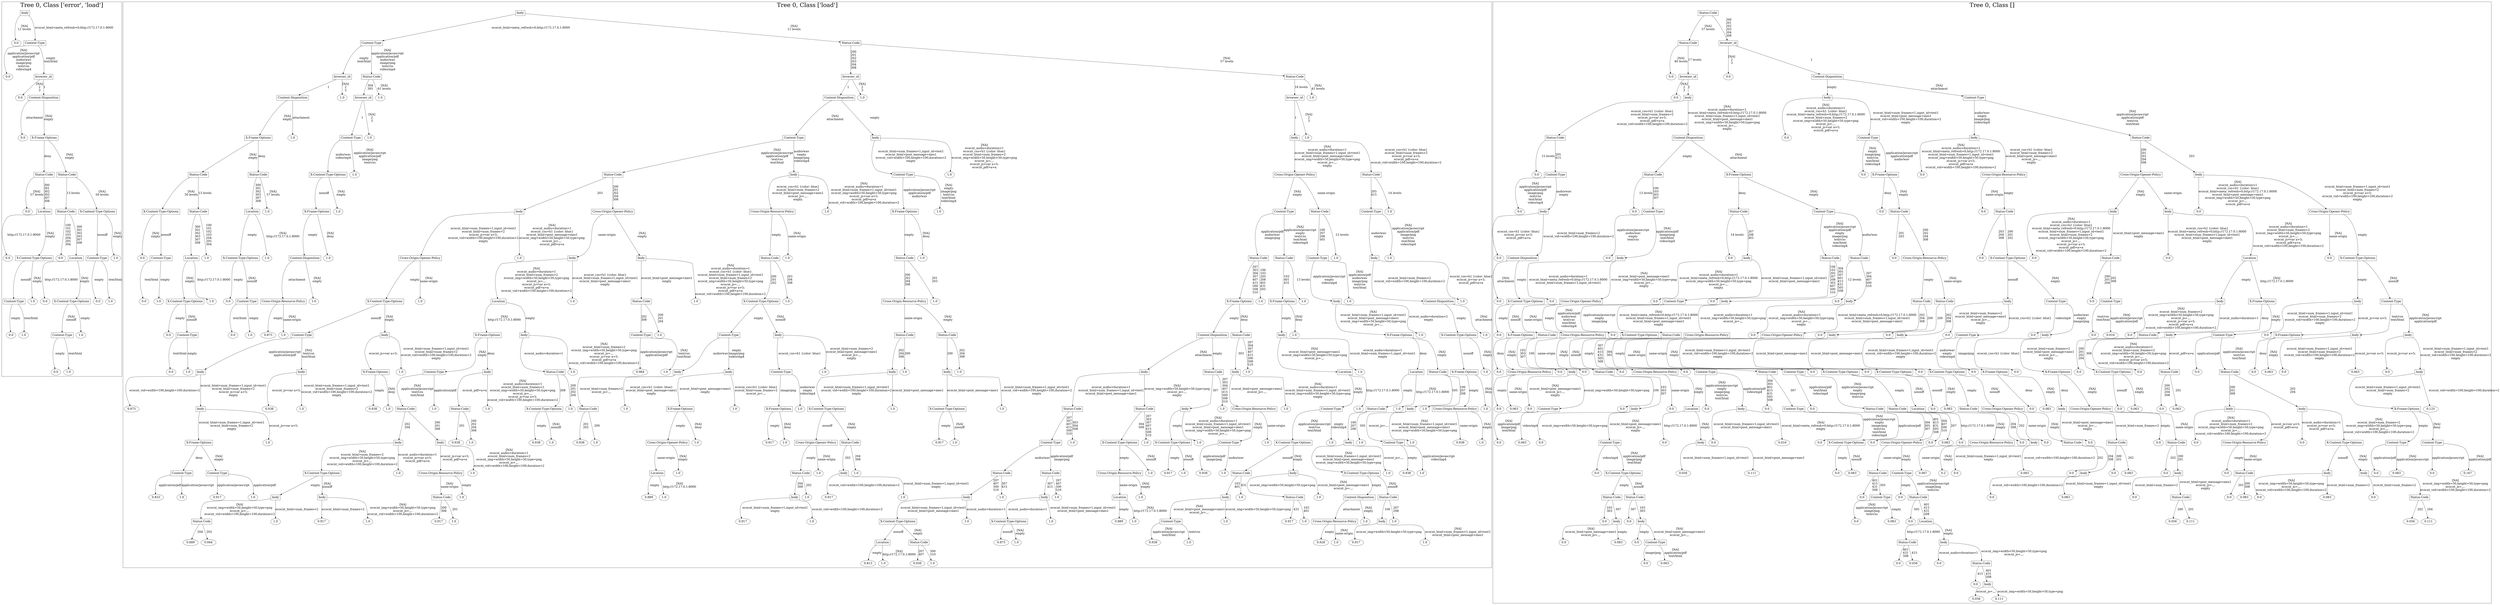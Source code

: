 /*
Generated by:
    http://https://github.com/h2oai/h2o-3/tree/master/h2o-genmodel/src/main/java/hex/genmodel/tools/PrintMojo.java
*/

/*
On a mac:

$ brew install graphviz
$ dot -Tpng file.gv -o file.png
$ open file.png
*/

digraph G {

subgraph cluster_0 {
/* Nodes */

/* Level 0 */
{
"SG_0_Node_0" [shape=box, fontsize=20, label="body"]
}

/* Level 1 */
{
"SG_0_Node_16" [fontsize=20, label="0.0"]
"SG_0_Node_1" [shape=box, fontsize=20, label="Content-Type"]
}

/* Level 2 */
{
"SG_0_Node_17" [fontsize=20, label="0.0"]
"SG_0_Node_2" [shape=box, fontsize=20, label="browser_id"]
}

/* Level 3 */
{
"SG_0_Node_18" [fontsize=20, label="0.0"]
"SG_0_Node_3" [shape=box, fontsize=20, label="Content-Disposition"]
}

/* Level 4 */
{
"SG_0_Node_19" [fontsize=20, label="0.0"]
"SG_0_Node_4" [shape=box, fontsize=20, label="X-Frame-Options"]
}

/* Level 5 */
{
"SG_0_Node_5" [shape=box, fontsize=20, label="Status-Code"]
"SG_0_Node_6" [shape=box, fontsize=20, label="Status-Code"]
}

/* Level 6 */
{
"SG_0_Node_20" [fontsize=20, label="0.0"]
"SG_0_Node_7" [shape=box, fontsize=20, label="Location"]
"SG_0_Node_8" [shape=box, fontsize=20, label="Status-Code"]
"SG_0_Node_9" [shape=box, fontsize=20, label="X-Content-Type-Options"]
}

/* Level 7 */
{
"SG_0_Node_21" [fontsize=20, label="0.0"]
"SG_0_Node_10" [shape=box, fontsize=20, label="X-Content-Type-Options"]
"SG_0_Node_22" [fontsize=20, label="0.0"]
"SG_0_Node_11" [shape=box, fontsize=20, label="Location"]
"SG_0_Node_12" [shape=box, fontsize=20, label="Content-Type"]
"SG_0_Node_23" [fontsize=20, label="1.0"]
}

/* Level 8 */
{
"SG_0_Node_13" [shape=box, fontsize=20, label="Content-Type"]
"SG_0_Node_24" [fontsize=20, label="1.0"]
"SG_0_Node_25" [fontsize=20, label="0.0"]
"SG_0_Node_14" [shape=box, fontsize=20, label="X-Content-Type-Options"]
"SG_0_Node_26" [fontsize=20, label="0.0"]
"SG_0_Node_27" [fontsize=20, label="1.0"]
}

/* Level 9 */
{
"SG_0_Node_28" [fontsize=20, label="0.0"]
"SG_0_Node_29" [fontsize=20, label="1.0"]
"SG_0_Node_15" [shape=box, fontsize=20, label="Content-Type"]
"SG_0_Node_30" [fontsize=20, label="1.0"]
}

/* Level 10 */
{
"SG_0_Node_31" [fontsize=20, label="0.0"]
"SG_0_Node_32" [fontsize=20, label="1.0"]
}

/* Edges */
"SG_0_Node_0" -> "SG_0_Node_16" [fontsize=20, label="[NA]
11 levels
"]
"SG_0_Node_0" -> "SG_0_Node_1" [fontsize=20, label="ecocnt_html=meta_refresh=0;http://172.17.0.1:8000
"]
"SG_0_Node_1" -> "SG_0_Node_17" [fontsize=20, label="[NA]
application/javascript
application/pdf
audio/wav
image/png
text/css
video/mp4
"]
"SG_0_Node_1" -> "SG_0_Node_2" [fontsize=20, label="empty
text/html
"]
"SG_0_Node_2" -> "SG_0_Node_18" [fontsize=20, label="[NA]
2
3
"]
"SG_0_Node_2" -> "SG_0_Node_3" [fontsize=20, label="1
"]
"SG_0_Node_3" -> "SG_0_Node_19" [fontsize=20, label="attachment
"]
"SG_0_Node_3" -> "SG_0_Node_4" [fontsize=20, label="[NA]
empty
"]
"SG_0_Node_4" -> "SG_0_Node_5" [fontsize=20, label="deny
"]
"SG_0_Node_4" -> "SG_0_Node_6" [fontsize=20, label="[NA]
empty
"]
"SG_0_Node_6" -> "SG_0_Node_8" [fontsize=20, label="13 levels
"]
"SG_0_Node_6" -> "SG_0_Node_9" [fontsize=20, label="[NA]
50 levels
"]
"SG_0_Node_9" -> "SG_0_Node_12" [fontsize=20, label="nosniff
"]
"SG_0_Node_9" -> "SG_0_Node_23" [fontsize=20, label="[NA]
empty
"]
"SG_0_Node_12" -> "SG_0_Node_26" [fontsize=20, label="empty
"]
"SG_0_Node_12" -> "SG_0_Node_27" [fontsize=20, label="text/html
"]
"SG_0_Node_8" -> "SG_0_Node_22" [fontsize=20, label="100
101
102
103
204
205
304
"]
"SG_0_Node_8" -> "SG_0_Node_11" [fontsize=20, label="300
301
302
303
307
308
"]
"SG_0_Node_11" -> "SG_0_Node_25" [fontsize=20, label="http://172.17.0.1:8000
"]
"SG_0_Node_11" -> "SG_0_Node_14" [fontsize=20, label="[NA]
empty
"]
"SG_0_Node_14" -> "SG_0_Node_15" [fontsize=20, label="[NA]
nosniff
"]
"SG_0_Node_14" -> "SG_0_Node_30" [fontsize=20, label="empty
"]
"SG_0_Node_15" -> "SG_0_Node_31" [fontsize=20, label="empty
"]
"SG_0_Node_15" -> "SG_0_Node_32" [fontsize=20, label="text/html
"]
"SG_0_Node_5" -> "SG_0_Node_20" [fontsize=20, label="[NA]
57 levels
"]
"SG_0_Node_5" -> "SG_0_Node_7" [fontsize=20, label="300
301
302
303
307
308
"]
"SG_0_Node_7" -> "SG_0_Node_21" [fontsize=20, label="http://172.17.0.1:8000
"]
"SG_0_Node_7" -> "SG_0_Node_10" [fontsize=20, label="[NA]
empty
"]
"SG_0_Node_10" -> "SG_0_Node_13" [fontsize=20, label="nosniff
"]
"SG_0_Node_10" -> "SG_0_Node_24" [fontsize=20, label="[NA]
empty
"]
"SG_0_Node_13" -> "SG_0_Node_28" [fontsize=20, label="empty
"]
"SG_0_Node_13" -> "SG_0_Node_29" [fontsize=20, label="text/html
"]

fontsize=40
label="Tree 0, Class ['error', 'load']"
}

subgraph cluster_1 {
/* Nodes */

/* Level 0 */
{
"SG_1_Node_0" [shape=box, fontsize=20, label="body"]
}

/* Level 1 */
{
"SG_1_Node_1" [shape=box, fontsize=20, label="Content-Type"]
"SG_1_Node_2" [shape=box, fontsize=20, label="Status-Code"]
}

/* Level 2 */
{
"SG_1_Node_3" [shape=box, fontsize=20, label="browser_id"]
"SG_1_Node_4" [shape=box, fontsize=20, label="Status-Code"]
"SG_1_Node_5" [shape=box, fontsize=20, label="browser_id"]
"SG_1_Node_6" [shape=box, fontsize=20, label="Status-Code"]
}

/* Level 3 */
{
"SG_1_Node_7" [shape=box, fontsize=20, label="Content-Disposition"]
"SG_1_Node_186" [fontsize=20, label="1.0"]
"SG_1_Node_8" [shape=box, fontsize=20, label="browser_id"]
"SG_1_Node_187" [fontsize=20, label="1.0"]
"SG_1_Node_9" [shape=box, fontsize=20, label="Content-Disposition"]
"SG_1_Node_188" [fontsize=20, label="1.0"]
"SG_1_Node_10" [shape=box, fontsize=20, label="browser_id"]
"SG_1_Node_189" [fontsize=20, label="1.0"]
}

/* Level 4 */
{
"SG_1_Node_11" [shape=box, fontsize=20, label="X-Frame-Options"]
"SG_1_Node_190" [fontsize=20, label="1.0"]
"SG_1_Node_12" [shape=box, fontsize=20, label="Content-Type"]
"SG_1_Node_191" [fontsize=20, label="1.0"]
"SG_1_Node_13" [shape=box, fontsize=20, label="Content-Type"]
"SG_1_Node_14" [shape=box, fontsize=20, label="body"]
"SG_1_Node_15" [shape=box, fontsize=20, label="body"]
"SG_1_Node_192" [fontsize=20, label="1.0"]
}

/* Level 5 */
{
"SG_1_Node_16" [shape=box, fontsize=20, label="Status-Code"]
"SG_1_Node_17" [shape=box, fontsize=20, label="Status-Code"]
"SG_1_Node_18" [shape=box, fontsize=20, label="X-Content-Type-Options"]
"SG_1_Node_193" [fontsize=20, label="1.0"]
"SG_1_Node_19" [shape=box, fontsize=20, label="Status-Code"]
"SG_1_Node_20" [shape=box, fontsize=20, label="body"]
"SG_1_Node_21" [shape=box, fontsize=20, label="Content-Type"]
"SG_1_Node_194" [fontsize=20, label="1.0"]
"SG_1_Node_22" [shape=box, fontsize=20, label="Cross-Origin-Opener-Policy"]
"SG_1_Node_23" [shape=box, fontsize=20, label="Status-Code"]
}

/* Level 6 */
{
"SG_1_Node_24" [shape=box, fontsize=20, label="X-Content-Type-Options"]
"SG_1_Node_25" [shape=box, fontsize=20, label="Status-Code"]
"SG_1_Node_26" [shape=box, fontsize=20, label="Location"]
"SG_1_Node_195" [fontsize=20, label="1.0"]
"SG_1_Node_27" [shape=box, fontsize=20, label="X-Frame-Options"]
"SG_1_Node_196" [fontsize=20, label="1.0"]
"SG_1_Node_28" [shape=box, fontsize=20, label="body"]
"SG_1_Node_29" [shape=box, fontsize=20, label="Cross-Origin-Opener-Policy"]
"SG_1_Node_30" [shape=box, fontsize=20, label="Cross-Origin-Resource-Policy"]
"SG_1_Node_197" [fontsize=20, label="1.0"]
"SG_1_Node_31" [shape=box, fontsize=20, label="X-Frame-Options"]
"SG_1_Node_198" [fontsize=20, label="1.0"]
"SG_1_Node_32" [shape=box, fontsize=20, label="Content-Type"]
"SG_1_Node_33" [shape=box, fontsize=20, label="Status-Code"]
"SG_1_Node_34" [shape=box, fontsize=20, label="Content-Type"]
"SG_1_Node_199" [fontsize=20, label="1.0"]
}

/* Level 7 */
{
"SG_1_Node_200" [fontsize=20, label="0.0"]
"SG_1_Node_35" [shape=box, fontsize=20, label="Content-Type"]
"SG_1_Node_36" [shape=box, fontsize=20, label="Location"]
"SG_1_Node_201" [fontsize=20, label="1.0"]
"SG_1_Node_37" [shape=box, fontsize=20, label="X-Content-Type-Options"]
"SG_1_Node_202" [fontsize=20, label="1.0"]
"SG_1_Node_38" [shape=box, fontsize=20, label="Content-Disposition"]
"SG_1_Node_203" [fontsize=20, label="1.0"]
"SG_1_Node_39" [shape=box, fontsize=20, label="Cross-Origin-Opener-Policy"]
"SG_1_Node_204" [fontsize=20, label="1.0"]
"SG_1_Node_40" [shape=box, fontsize=20, label="body"]
"SG_1_Node_41" [shape=box, fontsize=20, label="body"]
"SG_1_Node_42" [shape=box, fontsize=20, label="Status-Code"]
"SG_1_Node_205" [fontsize=20, label="1.0"]
"SG_1_Node_43" [shape=box, fontsize=20, label="Status-Code"]
"SG_1_Node_206" [fontsize=20, label="1.0"]
"SG_1_Node_44" [shape=box, fontsize=20, label="Status-Code"]
"SG_1_Node_45" [shape=box, fontsize=20, label="Status-Code"]
"SG_1_Node_46" [shape=box, fontsize=20, label="Content-Type"]
"SG_1_Node_207" [fontsize=20, label="1.0"]
"SG_1_Node_47" [shape=box, fontsize=20, label="body"]
"SG_1_Node_208" [fontsize=20, label="1.0"]
}

/* Level 8 */
{
"SG_1_Node_209" [fontsize=20, label="0.0"]
"SG_1_Node_210" [fontsize=20, label="1.0"]
"SG_1_Node_48" [shape=box, fontsize=20, label="X-Content-Type-Options"]
"SG_1_Node_211" [fontsize=20, label="1.0"]
"SG_1_Node_212" [fontsize=20, label="0.0"]
"SG_1_Node_49" [shape=box, fontsize=20, label="Content-Type"]
"SG_1_Node_50" [shape=box, fontsize=20, label="Cross-Origin-Resource-Policy"]
"SG_1_Node_213" [fontsize=20, label="1.0"]
"SG_1_Node_51" [shape=box, fontsize=20, label="X-Content-Type-Options"]
"SG_1_Node_214" [fontsize=20, label="1.0"]
"SG_1_Node_52" [shape=box, fontsize=20, label="Location"]
"SG_1_Node_215" [fontsize=20, label="1.0"]
"SG_1_Node_53" [shape=box, fontsize=20, label="Status-Code"]
"SG_1_Node_216" [fontsize=20, label="1.0"]
"SG_1_Node_54" [shape=box, fontsize=20, label="X-Content-Type-Options"]
"SG_1_Node_217" [fontsize=20, label="1.0"]
"SG_1_Node_55" [shape=box, fontsize=20, label="Cross-Origin-Resource-Policy"]
"SG_1_Node_218" [fontsize=20, label="1.0"]
"SG_1_Node_56" [shape=box, fontsize=20, label="X-Frame-Options"]
"SG_1_Node_219" [fontsize=20, label="1.0"]
"SG_1_Node_57" [shape=box, fontsize=20, label="X-Frame-Options"]
"SG_1_Node_220" [fontsize=20, label="1.0"]
"SG_1_Node_58" [shape=box, fontsize=20, label="body"]
"SG_1_Node_221" [fontsize=20, label="1.0"]
"SG_1_Node_59" [shape=box, fontsize=20, label="Content-Disposition"]
"SG_1_Node_222" [fontsize=20, label="1.0"]
}

/* Level 9 */
{
"SG_1_Node_223" [fontsize=20, label="0.0"]
"SG_1_Node_60" [shape=box, fontsize=20, label="Content-Type"]
"SG_1_Node_224" [fontsize=20, label="0.0"]
"SG_1_Node_225" [fontsize=20, label="1.0"]
"SG_1_Node_226" [fontsize=20, label="0.875"]
"SG_1_Node_227" [fontsize=20, label="1.0"]
"SG_1_Node_62" [shape=box, fontsize=20, label="Content-Type"]
"SG_1_Node_63" [shape=box, fontsize=20, label="body"]
"SG_1_Node_64" [shape=box, fontsize=20, label="X-Frame-Options"]
"SG_1_Node_65" [shape=box, fontsize=20, label="body"]
"SG_1_Node_66" [shape=box, fontsize=20, label="Content-Type"]
"SG_1_Node_228" [fontsize=20, label="1.0"]
"SG_1_Node_67" [shape=box, fontsize=20, label="Content-Type"]
"SG_1_Node_68" [shape=box, fontsize=20, label="body"]
"SG_1_Node_69" [shape=box, fontsize=20, label="Status-Code"]
"SG_1_Node_70" [shape=box, fontsize=20, label="Status-Code"]
"SG_1_Node_71" [shape=box, fontsize=20, label="Content-Disposition"]
"SG_1_Node_72" [shape=box, fontsize=20, label="Status-Code"]
"SG_1_Node_73" [shape=box, fontsize=20, label="body"]
"SG_1_Node_229" [fontsize=20, label="1.0"]
"SG_1_Node_74" [shape=box, fontsize=20, label="X-Frame-Options"]
"SG_1_Node_230" [fontsize=20, label="1.0"]
"SG_1_Node_75" [shape=box, fontsize=20, label="X-Content-Type-Options"]
"SG_1_Node_231" [fontsize=20, label="1.0"]
}

/* Level 10 */
{
"SG_1_Node_232" [fontsize=20, label="0.0"]
"SG_1_Node_233" [fontsize=20, label="1.0"]
"SG_1_Node_76" [shape=box, fontsize=20, label="body"]
"SG_1_Node_77" [shape=box, fontsize=20, label="body"]
"SG_1_Node_78" [shape=box, fontsize=20, label="X-Frame-Options"]
"SG_1_Node_234" [fontsize=20, label="1.0"]
"SG_1_Node_79" [shape=box, fontsize=20, label="Content-Type"]
"SG_1_Node_80" [shape=box, fontsize=20, label="body"]
"SG_1_Node_81" [shape=box, fontsize=20, label="Status-Code"]
"SG_1_Node_235" [fontsize=20, label="1.0"]
"SG_1_Node_236" [fontsize=20, label="0.984"]
"SG_1_Node_237" [fontsize=20, label="1.0"]
"SG_1_Node_83" [shape=box, fontsize=20, label="body"]
"SG_1_Node_84" [shape=box, fontsize=20, label="body"]
"SG_1_Node_85" [shape=box, fontsize=20, label="Content-Type"]
"SG_1_Node_238" [fontsize=20, label="1.0"]
"SG_1_Node_86" [shape=box, fontsize=20, label="body"]
"SG_1_Node_239" [fontsize=20, label="1.0"]
"SG_1_Node_87" [shape=box, fontsize=20, label="body"]
"SG_1_Node_240" [fontsize=20, label="1.0"]
"SG_1_Node_88" [shape=box, fontsize=20, label="body"]
"SG_1_Node_89" [shape=box, fontsize=20, label="Status-Code"]
"SG_1_Node_90" [shape=box, fontsize=20, label="body"]
"SG_1_Node_241" [fontsize=20, label="1.0"]
"SG_1_Node_91" [shape=box, fontsize=20, label="Location"]
"SG_1_Node_242" [fontsize=20, label="1.0"]
"SG_1_Node_92" [shape=box, fontsize=20, label="Location"]
"SG_1_Node_93" [shape=box, fontsize=20, label="Status-Code"]
"SG_1_Node_94" [shape=box, fontsize=20, label="X-Frame-Options"]
"SG_1_Node_243" [fontsize=20, label="1.0"]
}

/* Level 11 */
{
"SG_1_Node_244" [fontsize=20, label="0.875"]
"SG_1_Node_96" [shape=box, fontsize=20, label="body"]
"SG_1_Node_245" [fontsize=20, label="0.938"]
"SG_1_Node_246" [fontsize=20, label="1.0"]
"SG_1_Node_247" [fontsize=20, label="0.938"]
"SG_1_Node_248" [fontsize=20, label="1.0"]
"SG_1_Node_99" [shape=box, fontsize=20, label="Status-Code"]
"SG_1_Node_249" [fontsize=20, label="1.0"]
"SG_1_Node_100" [shape=box, fontsize=20, label="Status-Code"]
"SG_1_Node_250" [fontsize=20, label="1.0"]
"SG_1_Node_101" [shape=box, fontsize=20, label="X-Content-Type-Options"]
"SG_1_Node_251" [fontsize=20, label="1.0"]
"SG_1_Node_102" [shape=box, fontsize=20, label="Status-Code"]
"SG_1_Node_252" [fontsize=20, label="1.0"]
"SG_1_Node_103" [shape=box, fontsize=20, label="X-Frame-Options"]
"SG_1_Node_253" [fontsize=20, label="1.0"]
"SG_1_Node_104" [shape=box, fontsize=20, label="X-Frame-Options"]
"SG_1_Node_254" [fontsize=20, label="1.0"]
"SG_1_Node_105" [shape=box, fontsize=20, label="X-Content-Type-Options"]
"SG_1_Node_255" [fontsize=20, label="1.0"]
"SG_1_Node_106" [shape=box, fontsize=20, label="X-Content-Type-Options"]
"SG_1_Node_256" [fontsize=20, label="1.0"]
"SG_1_Node_107" [shape=box, fontsize=20, label="Status-Code"]
"SG_1_Node_108" [shape=box, fontsize=20, label="Status-Code"]
"SG_1_Node_109" [shape=box, fontsize=20, label="body"]
"SG_1_Node_257" [fontsize=20, label="1.0"]
"SG_1_Node_110" [shape=box, fontsize=20, label="Cross-Origin-Resource-Policy"]
"SG_1_Node_258" [fontsize=20, label="1.0"]
"SG_1_Node_111" [shape=box, fontsize=20, label="Content-Type"]
"SG_1_Node_259" [fontsize=20, label="1.0"]
"SG_1_Node_112" [shape=box, fontsize=20, label="Status-Code"]
"SG_1_Node_260" [fontsize=20, label="1.0"]
"SG_1_Node_113" [shape=box, fontsize=20, label="body"]
"SG_1_Node_261" [fontsize=20, label="1.0"]
"SG_1_Node_114" [shape=box, fontsize=20, label="Cross-Origin-Resource-Policy"]
"SG_1_Node_262" [fontsize=20, label="1.0"]
}

/* Level 12 */
{
"SG_1_Node_115" [shape=box, fontsize=20, label="X-Frame-Options"]
"SG_1_Node_263" [fontsize=20, label="1.0"]
"SG_1_Node_116" [shape=box, fontsize=20, label="body"]
"SG_1_Node_117" [shape=box, fontsize=20, label="body"]
"SG_1_Node_264" [fontsize=20, label="0.938"]
"SG_1_Node_265" [fontsize=20, label="1.0"]
"SG_1_Node_266" [fontsize=20, label="0.938"]
"SG_1_Node_267" [fontsize=20, label="1.0"]
"SG_1_Node_268" [fontsize=20, label="0.938"]
"SG_1_Node_269" [fontsize=20, label="1.0"]
"SG_1_Node_121" [shape=box, fontsize=20, label="Cross-Origin-Opener-Policy"]
"SG_1_Node_270" [fontsize=20, label="1.0"]
"SG_1_Node_271" [fontsize=20, label="0.917"]
"SG_1_Node_272" [fontsize=20, label="1.0"]
"SG_1_Node_123" [shape=box, fontsize=20, label="Cross-Origin-Opener-Policy"]
"SG_1_Node_124" [shape=box, fontsize=20, label="Status-Code"]
"SG_1_Node_273" [fontsize=20, label="0.917"]
"SG_1_Node_274" [fontsize=20, label="1.0"]
"SG_1_Node_126" [shape=box, fontsize=20, label="Content-Type"]
"SG_1_Node_275" [fontsize=20, label="1.0"]
"SG_1_Node_127" [shape=box, fontsize=20, label="X-Content-Type-Options"]
"SG_1_Node_276" [fontsize=20, label="1.0"]
"SG_1_Node_128" [shape=box, fontsize=20, label="X-Content-Type-Options"]
"SG_1_Node_277" [fontsize=20, label="1.0"]
"SG_1_Node_129" [shape=box, fontsize=20, label="Content-Type"]
"SG_1_Node_278" [fontsize=20, label="1.0"]
"SG_1_Node_130" [shape=box, fontsize=20, label="X-Content-Type-Options"]
"SG_1_Node_279" [fontsize=20, label="1.0"]
"SG_1_Node_131" [shape=box, fontsize=20, label="body"]
"SG_1_Node_280" [fontsize=20, label="1.0"]
"SG_1_Node_132" [shape=box, fontsize=20, label="Content-Type"]
"SG_1_Node_281" [fontsize=20, label="1.0"]
"SG_1_Node_282" [fontsize=20, label="0.938"]
"SG_1_Node_283" [fontsize=20, label="1.0"]
}

/* Level 13 */
{
"SG_1_Node_134" [shape=box, fontsize=20, label="Content-Type"]
"SG_1_Node_135" [shape=box, fontsize=20, label="Content-Type"]
"SG_1_Node_136" [shape=box, fontsize=20, label="X-Content-Type-Options"]
"SG_1_Node_284" [fontsize=20, label="1.0"]
"SG_1_Node_137" [shape=box, fontsize=20, label="Cross-Origin-Resource-Policy"]
"SG_1_Node_285" [fontsize=20, label="1.0"]
"SG_1_Node_138" [shape=box, fontsize=20, label="Location"]
"SG_1_Node_286" [fontsize=20, label="1.0"]
"SG_1_Node_139" [shape=box, fontsize=20, label="Status-Code"]
"SG_1_Node_287" [fontsize=20, label="1.0"]
"SG_1_Node_140" [shape=box, fontsize=20, label="body"]
"SG_1_Node_288" [fontsize=20, label="1.0"]
"SG_1_Node_141" [shape=box, fontsize=20, label="Status-Code"]
"SG_1_Node_142" [shape=box, fontsize=20, label="Status-Code"]
"SG_1_Node_143" [shape=box, fontsize=20, label="Cross-Origin-Resource-Policy"]
"SG_1_Node_289" [fontsize=20, label="1.0"]
"SG_1_Node_290" [fontsize=20, label="0.917"]
"SG_1_Node_291" [fontsize=20, label="1.0"]
"SG_1_Node_292" [fontsize=20, label="0.938"]
"SG_1_Node_293" [fontsize=20, label="1.0"]
"SG_1_Node_146" [shape=box, fontsize=20, label="Status-Code"]
"SG_1_Node_147" [shape=box, fontsize=20, label="body"]
"SG_1_Node_148" [shape=box, fontsize=20, label="X-Content-Type-Options"]
"SG_1_Node_294" [fontsize=20, label="1.0"]
"SG_1_Node_295" [fontsize=20, label="0.938"]
"SG_1_Node_296" [fontsize=20, label="1.0"]
}

/* Level 14 */
{
"SG_1_Node_297" [fontsize=20, label="0.833"]
"SG_1_Node_298" [fontsize=20, label="1.0"]
"SG_1_Node_299" [fontsize=20, label="0.917"]
"SG_1_Node_300" [fontsize=20, label="1.0"]
"SG_1_Node_152" [shape=box, fontsize=20, label="body"]
"SG_1_Node_153" [shape=box, fontsize=20, label="body"]
"SG_1_Node_154" [shape=box, fontsize=20, label="Status-Code"]
"SG_1_Node_301" [fontsize=20, label="1.0"]
"SG_1_Node_302" [fontsize=20, label="0.889"]
"SG_1_Node_303" [fontsize=20, label="1.0"]
"SG_1_Node_156" [shape=box, fontsize=20, label="body"]
"SG_1_Node_304" [fontsize=20, label="1.0"]
"SG_1_Node_305" [fontsize=20, label="0.917"]
"SG_1_Node_306" [fontsize=20, label="1.0"]
"SG_1_Node_158" [shape=box, fontsize=20, label="body"]
"SG_1_Node_307" [fontsize=20, label="1.0"]
"SG_1_Node_159" [shape=box, fontsize=20, label="body"]
"SG_1_Node_308" [fontsize=20, label="1.0"]
"SG_1_Node_160" [shape=box, fontsize=20, label="Location"]
"SG_1_Node_309" [fontsize=20, label="1.0"]
"SG_1_Node_161" [shape=box, fontsize=20, label="body"]
"SG_1_Node_310" [fontsize=20, label="1.0"]
"SG_1_Node_162" [shape=box, fontsize=20, label="Status-Code"]
"SG_1_Node_311" [fontsize=20, label="1.0"]
"SG_1_Node_163" [shape=box, fontsize=20, label="Content-Disposition"]
"SG_1_Node_164" [shape=box, fontsize=20, label="Status-Code"]
}

/* Level 15 */
{
"SG_1_Node_165" [shape=box, fontsize=20, label="Status-Code"]
"SG_1_Node_312" [fontsize=20, label="1.0"]
"SG_1_Node_313" [fontsize=20, label="0.917"]
"SG_1_Node_314" [fontsize=20, label="1.0"]
"SG_1_Node_315" [fontsize=20, label="0.917"]
"SG_1_Node_316" [fontsize=20, label="1.0"]
"SG_1_Node_317" [fontsize=20, label="0.917"]
"SG_1_Node_318" [fontsize=20, label="1.0"]
"SG_1_Node_169" [shape=box, fontsize=20, label="X-Content-Type-Options"]
"SG_1_Node_319" [fontsize=20, label="1.0"]
"SG_1_Node_170" [shape=box, fontsize=20, label="X-Content-Type-Options"]
"SG_1_Node_320" [fontsize=20, label="1.0"]
"SG_1_Node_321" [fontsize=20, label="0.889"]
"SG_1_Node_322" [fontsize=20, label="1.0"]
"SG_1_Node_172" [shape=box, fontsize=20, label="Content-Type"]
"SG_1_Node_323" [fontsize=20, label="1.0"]
"SG_1_Node_324" [fontsize=20, label="0.917"]
"SG_1_Node_325" [fontsize=20, label="1.0"]
"SG_1_Node_174" [shape=box, fontsize=20, label="Cross-Origin-Resource-Policy"]
"SG_1_Node_326" [fontsize=20, label="1.0"]
"SG_1_Node_175" [shape=box, fontsize=20, label="body"]
"SG_1_Node_327" [fontsize=20, label="1.0"]
}

/* Level 16 */
{
"SG_1_Node_328" [fontsize=20, label="0.889"]
"SG_1_Node_329" [fontsize=20, label="0.944"]
"SG_1_Node_178" [shape=box, fontsize=20, label="Location"]
"SG_1_Node_179" [shape=box, fontsize=20, label="Status-Code"]
"SG_1_Node_330" [fontsize=20, label="0.875"]
"SG_1_Node_331" [fontsize=20, label="1.0"]
"SG_1_Node_332" [fontsize=20, label="0.938"]
"SG_1_Node_333" [fontsize=20, label="1.0"]
"SG_1_Node_334" [fontsize=20, label="0.926"]
"SG_1_Node_335" [fontsize=20, label="1.0"]
"SG_1_Node_336" [fontsize=20, label="0.917"]
"SG_1_Node_337" [fontsize=20, label="1.0"]
}

/* Level 17 */
{
"SG_1_Node_338" [fontsize=20, label="0.813"]
"SG_1_Node_339" [fontsize=20, label="1.0"]
"SG_1_Node_340" [fontsize=20, label="0.938"]
"SG_1_Node_341" [fontsize=20, label="1.0"]
}

/* Edges */
"SG_1_Node_0" -> "SG_1_Node_1" [fontsize=20, label="ecocnt_html=meta_refresh=0;http://172.17.0.1:8000
"]
"SG_1_Node_0" -> "SG_1_Node_2" [fontsize=20, label="[NA]
11 levels
"]
"SG_1_Node_2" -> "SG_1_Node_5" [fontsize=20, label="200
201
202
203
204
308
"]
"SG_1_Node_2" -> "SG_1_Node_6" [fontsize=20, label="[NA]
57 levels
"]
"SG_1_Node_6" -> "SG_1_Node_10" [fontsize=20, label="16 levels
"]
"SG_1_Node_6" -> "SG_1_Node_189" [fontsize=20, label="[NA]
41 levels
"]
"SG_1_Node_10" -> "SG_1_Node_15" [fontsize=20, label="1
"]
"SG_1_Node_10" -> "SG_1_Node_192" [fontsize=20, label="[NA]
2
3
"]
"SG_1_Node_15" -> "SG_1_Node_22" [fontsize=20, label="[NA]
ecocnt_audio=duration=1
ecocnt_html=num_frames=1,input_id=test1
ecocnt_html=post_message=mes1
ecocnt_img=width=50,height=50,type=png
ecocnt_js=.,,.
empty
"]
"SG_1_Node_15" -> "SG_1_Node_23" [fontsize=20, label="ecocnt_css=h1 {color: blue}
ecocnt_html=num_frames=2
ecocnt_js=var a=5;
ecocnt_pdf=a=a
ecocnt_vid=width=100,height=100,duration=2
"]
"SG_1_Node_23" -> "SG_1_Node_34" [fontsize=20, label="205
415
"]
"SG_1_Node_23" -> "SG_1_Node_199" [fontsize=20, label="14 levels
"]
"SG_1_Node_34" -> "SG_1_Node_47" [fontsize=20, label="audio/wav
empty
"]
"SG_1_Node_34" -> "SG_1_Node_208" [fontsize=20, label="[NA]
application/javascript
application/pdf
image/png
text/css
text/html
video/mp4
"]
"SG_1_Node_47" -> "SG_1_Node_59" [fontsize=20, label="ecocnt_html=num_frames=2
ecocnt_vid=width=100,height=100,duration=2
"]
"SG_1_Node_47" -> "SG_1_Node_222" [fontsize=20, label="ecocnt_css=h1 {color: blue}
ecocnt_js=var a=5;
ecocnt_pdf=a=a
"]
"SG_1_Node_59" -> "SG_1_Node_75" [fontsize=20, label="empty
"]
"SG_1_Node_59" -> "SG_1_Node_231" [fontsize=20, label="[NA]
attachment
"]
"SG_1_Node_75" -> "SG_1_Node_94" [fontsize=20, label="nosniff
"]
"SG_1_Node_75" -> "SG_1_Node_243" [fontsize=20, label="[NA]
empty
"]
"SG_1_Node_94" -> "SG_1_Node_114" [fontsize=20, label="empty
"]
"SG_1_Node_94" -> "SG_1_Node_262" [fontsize=20, label="[NA]
deny
"]
"SG_1_Node_114" -> "SG_1_Node_282" [fontsize=20, label="same-origin
"]
"SG_1_Node_114" -> "SG_1_Node_283" [fontsize=20, label="[NA]
empty
"]
"SG_1_Node_22" -> "SG_1_Node_32" [fontsize=20, label="[NA]
empty
"]
"SG_1_Node_22" -> "SG_1_Node_33" [fontsize=20, label="same-origin
"]
"SG_1_Node_33" -> "SG_1_Node_46" [fontsize=20, label="100
207
208
505
"]
"SG_1_Node_33" -> "SG_1_Node_207" [fontsize=20, label="12 levels
"]
"SG_1_Node_46" -> "SG_1_Node_58" [fontsize=20, label="application/javascript
empty
video/mp4
"]
"SG_1_Node_46" -> "SG_1_Node_221" [fontsize=20, label="[NA]
application/pdf
audio/wav
image/png
text/css
text/html
"]
"SG_1_Node_58" -> "SG_1_Node_74" [fontsize=20, label="[NA]
ecocnt_html=num_frames=1,input_id=test1
ecocnt_html=post_message=mes1
ecocnt_img=width=50,height=50,type=png
ecocnt_js=.,,.
"]
"SG_1_Node_58" -> "SG_1_Node_230" [fontsize=20, label="ecocnt_audio=duration=1
empty
"]
"SG_1_Node_74" -> "SG_1_Node_92" [fontsize=20, label="deny
"]
"SG_1_Node_74" -> "SG_1_Node_93" [fontsize=20, label="[NA]
empty
"]
"SG_1_Node_93" -> "SG_1_Node_113" [fontsize=20, label="505
"]
"SG_1_Node_93" -> "SG_1_Node_261" [fontsize=20, label="100
207
208
"]
"SG_1_Node_113" -> "SG_1_Node_132" [fontsize=20, label="ecocnt_js=.,,.
"]
"SG_1_Node_113" -> "SG_1_Node_281" [fontsize=20, label="[NA]
ecocnt_html=num_frames=1,input_id=test1
ecocnt_html=post_message=mes1
ecocnt_img=width=50,height=50,type=png
"]
"SG_1_Node_132" -> "SG_1_Node_295" [fontsize=20, label="empty
"]
"SG_1_Node_132" -> "SG_1_Node_296" [fontsize=20, label="application/javascript
video/mp4
"]
"SG_1_Node_92" -> "SG_1_Node_112" [fontsize=20, label="empty
"]
"SG_1_Node_92" -> "SG_1_Node_260" [fontsize=20, label="[NA]
http://172.17.0.1:8000
"]
"SG_1_Node_112" -> "SG_1_Node_131" [fontsize=20, label="100
207
208
"]
"SG_1_Node_112" -> "SG_1_Node_280" [fontsize=20, label="505
"]
"SG_1_Node_131" -> "SG_1_Node_148" [fontsize=20, label="[NA]
ecocnt_html=num_frames=1,input_id=test1
ecocnt_html=post_message=mes1
ecocnt_img=width=50,height=50,type=png
"]
"SG_1_Node_131" -> "SG_1_Node_294" [fontsize=20, label="ecocnt_js=.,,.
"]
"SG_1_Node_148" -> "SG_1_Node_163" [fontsize=20, label="empty
"]
"SG_1_Node_148" -> "SG_1_Node_164" [fontsize=20, label="[NA]
nosniff
"]
"SG_1_Node_164" -> "SG_1_Node_175" [fontsize=20, label="100
"]
"SG_1_Node_164" -> "SG_1_Node_327" [fontsize=20, label="207
208
"]
"SG_1_Node_175" -> "SG_1_Node_336" [fontsize=20, label="ecocnt_img=width=50,height=50,type=png
"]
"SG_1_Node_175" -> "SG_1_Node_337" [fontsize=20, label="[NA]
ecocnt_html=num_frames=1,input_id=test1
ecocnt_html=post_message=mes1
"]
"SG_1_Node_163" -> "SG_1_Node_174" [fontsize=20, label="attachment
"]
"SG_1_Node_163" -> "SG_1_Node_326" [fontsize=20, label="[NA]
empty
"]
"SG_1_Node_174" -> "SG_1_Node_334" [fontsize=20, label="empty
"]
"SG_1_Node_174" -> "SG_1_Node_335" [fontsize=20, label="[NA]
same-origin
"]
"SG_1_Node_32" -> "SG_1_Node_44" [fontsize=20, label="application/pdf
audio/wav
image/png
"]
"SG_1_Node_32" -> "SG_1_Node_45" [fontsize=20, label="[NA]
application/javascript
empty
text/css
text/html
video/mp4
"]
"SG_1_Node_45" -> "SG_1_Node_57" [fontsize=20, label="103
401
431
"]
"SG_1_Node_45" -> "SG_1_Node_220" [fontsize=20, label="13 levels
"]
"SG_1_Node_57" -> "SG_1_Node_73" [fontsize=20, label="empty
"]
"SG_1_Node_57" -> "SG_1_Node_229" [fontsize=20, label="[NA]
deny
"]
"SG_1_Node_73" -> "SG_1_Node_91" [fontsize=20, label="[NA]
ecocnt_html=post_message=mes1
ecocnt_img=width=50,height=50,type=png
ecocnt_js=.,,.
"]
"SG_1_Node_73" -> "SG_1_Node_242" [fontsize=20, label="ecocnt_audio=duration=1
ecocnt_html=num_frames=1,input_id=test1
empty
"]
"SG_1_Node_91" -> "SG_1_Node_111" [fontsize=20, label="[NA]
empty
"]
"SG_1_Node_91" -> "SG_1_Node_259" [fontsize=20, label="http://172.17.0.1:8000
"]
"SG_1_Node_111" -> "SG_1_Node_130" [fontsize=20, label="[NA]
application/javascript
text/css
text/html
"]
"SG_1_Node_111" -> "SG_1_Node_279" [fontsize=20, label="empty
video/mp4
"]
"SG_1_Node_130" -> "SG_1_Node_146" [fontsize=20, label="nosniff
"]
"SG_1_Node_130" -> "SG_1_Node_147" [fontsize=20, label="[NA]
empty
"]
"SG_1_Node_147" -> "SG_1_Node_162" [fontsize=20, label="ecocnt_img=width=50,height=50,type=png
"]
"SG_1_Node_147" -> "SG_1_Node_311" [fontsize=20, label="[NA]
ecocnt_html=post_message=mes1
ecocnt_js=.,,.
"]
"SG_1_Node_162" -> "SG_1_Node_324" [fontsize=20, label="431
"]
"SG_1_Node_162" -> "SG_1_Node_325" [fontsize=20, label="103
401
"]
"SG_1_Node_146" -> "SG_1_Node_161" [fontsize=20, label="103
401
"]
"SG_1_Node_146" -> "SG_1_Node_310" [fontsize=20, label="431
"]
"SG_1_Node_161" -> "SG_1_Node_172" [fontsize=20, label="[NA]
ecocnt_html=post_message=mes1
ecocnt_js=.,,.
"]
"SG_1_Node_161" -> "SG_1_Node_323" [fontsize=20, label="ecocnt_img=width=50,height=50,type=png
"]
"SG_1_Node_172" -> "SG_1_Node_332" [fontsize=20, label="[NA]
application/javascript
text/html
"]
"SG_1_Node_172" -> "SG_1_Node_333" [fontsize=20, label="text/css
"]
"SG_1_Node_44" -> "SG_1_Node_56" [fontsize=20, label="207
303
304
307
407
415
500
508
510
"]
"SG_1_Node_44" -> "SG_1_Node_219" [fontsize=20, label="100
103
205
208
401
431
505
"]
"SG_1_Node_56" -> "SG_1_Node_71" [fontsize=20, label="empty
"]
"SG_1_Node_56" -> "SG_1_Node_72" [fontsize=20, label="[NA]
deny
"]
"SG_1_Node_72" -> "SG_1_Node_90" [fontsize=20, label="303
"]
"SG_1_Node_72" -> "SG_1_Node_241" [fontsize=20, label="207
304
307
407
415
500
508
510
"]
"SG_1_Node_90" -> "SG_1_Node_110" [fontsize=20, label="ecocnt_html=post_message=mes1
ecocnt_js=.,,.
"]
"SG_1_Node_90" -> "SG_1_Node_258" [fontsize=20, label="[NA]
ecocnt_audio=duration=1
ecocnt_html=num_frames=1,input_id=test1
ecocnt_img=width=50,height=50,type=png
empty
"]
"SG_1_Node_110" -> "SG_1_Node_129" [fontsize=20, label="[NA]
empty
"]
"SG_1_Node_110" -> "SG_1_Node_278" [fontsize=20, label="same-origin
"]
"SG_1_Node_129" -> "SG_1_Node_292" [fontsize=20, label="application/pdf
image/png
"]
"SG_1_Node_129" -> "SG_1_Node_293" [fontsize=20, label="audio/wav
"]
"SG_1_Node_71" -> "SG_1_Node_88" [fontsize=20, label="[NA]
attachment
"]
"SG_1_Node_71" -> "SG_1_Node_89" [fontsize=20, label="empty
"]
"SG_1_Node_89" -> "SG_1_Node_109" [fontsize=20, label="307
"]
"SG_1_Node_89" -> "SG_1_Node_257" [fontsize=20, label="207
303
304
407
415
500
508
510
"]
"SG_1_Node_109" -> "SG_1_Node_128" [fontsize=20, label="empty
"]
"SG_1_Node_109" -> "SG_1_Node_277" [fontsize=20, label="[NA]
ecocnt_audio=duration=1
ecocnt_html=num_frames=1,input_id=test1
ecocnt_html=post_message=mes1
ecocnt_img=width=50,height=50,type=png
ecocnt_js=.,,.
"]
"SG_1_Node_128" -> "SG_1_Node_290" [fontsize=20, label="empty
"]
"SG_1_Node_128" -> "SG_1_Node_291" [fontsize=20, label="[NA]
nosniff
"]
"SG_1_Node_88" -> "SG_1_Node_107" [fontsize=20, label="ecocnt_audio=duration=1
ecocnt_html=num_frames=1,input_id=test1
ecocnt_html=post_message=mes1
"]
"SG_1_Node_88" -> "SG_1_Node_108" [fontsize=20, label="[NA]
ecocnt_img=width=50,height=50,type=png
ecocnt_js=.,,.
empty
"]
"SG_1_Node_108" -> "SG_1_Node_127" [fontsize=20, label="304
508
"]
"SG_1_Node_108" -> "SG_1_Node_276" [fontsize=20, label="207
303
307
407
415
500
510
"]
"SG_1_Node_127" -> "SG_1_Node_143" [fontsize=20, label="empty
"]
"SG_1_Node_127" -> "SG_1_Node_289" [fontsize=20, label="[NA]
nosniff
"]
"SG_1_Node_143" -> "SG_1_Node_160" [fontsize=20, label="same-origin
"]
"SG_1_Node_143" -> "SG_1_Node_309" [fontsize=20, label="[NA]
empty
"]
"SG_1_Node_160" -> "SG_1_Node_321" [fontsize=20, label="empty
"]
"SG_1_Node_160" -> "SG_1_Node_322" [fontsize=20, label="[NA]
http://172.17.0.1:8000
"]
"SG_1_Node_107" -> "SG_1_Node_126" [fontsize=20, label="207
307
407
415
500
510
"]
"SG_1_Node_107" -> "SG_1_Node_275" [fontsize=20, label="303
304
508
"]
"SG_1_Node_126" -> "SG_1_Node_141" [fontsize=20, label="audio/wav
"]
"SG_1_Node_126" -> "SG_1_Node_142" [fontsize=20, label="application/pdf
image/png
"]
"SG_1_Node_142" -> "SG_1_Node_159" [fontsize=20, label="307
415
"]
"SG_1_Node_142" -> "SG_1_Node_308" [fontsize=20, label="207
407
500
510
"]
"SG_1_Node_159" -> "SG_1_Node_170" [fontsize=20, label="ecocnt_audio=duration=1
"]
"SG_1_Node_159" -> "SG_1_Node_320" [fontsize=20, label="ecocnt_html=num_frames=1,input_id=test1
ecocnt_html=post_message=mes1
"]
"SG_1_Node_170" -> "SG_1_Node_330" [fontsize=20, label="nosniff
"]
"SG_1_Node_170" -> "SG_1_Node_331" [fontsize=20, label="[NA]
empty
"]
"SG_1_Node_141" -> "SG_1_Node_158" [fontsize=20, label="207
407
500
510
"]
"SG_1_Node_141" -> "SG_1_Node_307" [fontsize=20, label="307
415
"]
"SG_1_Node_158" -> "SG_1_Node_169" [fontsize=20, label="ecocnt_html=num_frames=1,input_id=test1
ecocnt_html=post_message=mes1
"]
"SG_1_Node_158" -> "SG_1_Node_319" [fontsize=20, label="ecocnt_audio=duration=1
"]
"SG_1_Node_169" -> "SG_1_Node_178" [fontsize=20, label="nosniff
"]
"SG_1_Node_169" -> "SG_1_Node_179" [fontsize=20, label="[NA]
empty
"]
"SG_1_Node_179" -> "SG_1_Node_340" [fontsize=20, label="207
407
"]
"SG_1_Node_179" -> "SG_1_Node_341" [fontsize=20, label="500
510
"]
"SG_1_Node_178" -> "SG_1_Node_338" [fontsize=20, label="empty
"]
"SG_1_Node_178" -> "SG_1_Node_339" [fontsize=20, label="[NA]
http://172.17.0.1:8000
"]
"SG_1_Node_5" -> "SG_1_Node_9" [fontsize=20, label="1
"]
"SG_1_Node_5" -> "SG_1_Node_188" [fontsize=20, label="[NA]
2
3
"]
"SG_1_Node_9" -> "SG_1_Node_13" [fontsize=20, label="[NA]
attachment
"]
"SG_1_Node_9" -> "SG_1_Node_14" [fontsize=20, label="empty
"]
"SG_1_Node_14" -> "SG_1_Node_21" [fontsize=20, label="ecocnt_html=num_frames=1,input_id=test1
ecocnt_html=post_message=mes1
ecocnt_vid=width=100,height=100,duration=2
empty
"]
"SG_1_Node_14" -> "SG_1_Node_194" [fontsize=20, label="[NA]
ecocnt_audio=duration=1
ecocnt_css=h1 {color: blue}
ecocnt_html=num_frames=2
ecocnt_img=width=50,height=50,type=png
ecocnt_js=.,,.
ecocnt_js=var a=5;
ecocnt_pdf=a=a
"]
"SG_1_Node_21" -> "SG_1_Node_31" [fontsize=20, label="application/javascript
application/pdf
audio/wav
"]
"SG_1_Node_21" -> "SG_1_Node_198" [fontsize=20, label="[NA]
empty
image/png
text/css
text/html
video/mp4
"]
"SG_1_Node_31" -> "SG_1_Node_43" [fontsize=20, label="empty
"]
"SG_1_Node_31" -> "SG_1_Node_206" [fontsize=20, label="[NA]
deny
"]
"SG_1_Node_43" -> "SG_1_Node_55" [fontsize=20, label="200
202
204
308
"]
"SG_1_Node_43" -> "SG_1_Node_218" [fontsize=20, label="201
203
"]
"SG_1_Node_55" -> "SG_1_Node_69" [fontsize=20, label="same-origin
"]
"SG_1_Node_55" -> "SG_1_Node_70" [fontsize=20, label="[NA]
empty
"]
"SG_1_Node_70" -> "SG_1_Node_87" [fontsize=20, label="200
"]
"SG_1_Node_70" -> "SG_1_Node_240" [fontsize=20, label="202
204
308
"]
"SG_1_Node_87" -> "SG_1_Node_106" [fontsize=20, label="ecocnt_html=post_message=mes1
"]
"SG_1_Node_87" -> "SG_1_Node_256" [fontsize=20, label="ecocnt_html=num_frames=1,input_id=test1
ecocnt_vid=width=100,height=100,duration=2
empty
"]
"SG_1_Node_106" -> "SG_1_Node_273" [fontsize=20, label="empty
"]
"SG_1_Node_106" -> "SG_1_Node_274" [fontsize=20, label="[NA]
nosniff
"]
"SG_1_Node_69" -> "SG_1_Node_86" [fontsize=20, label="202
204
308
"]
"SG_1_Node_69" -> "SG_1_Node_239" [fontsize=20, label="200
"]
"SG_1_Node_86" -> "SG_1_Node_105" [fontsize=20, label="ecocnt_html=num_frames=1,input_id=test1
ecocnt_vid=width=100,height=100,duration=2
empty
"]
"SG_1_Node_86" -> "SG_1_Node_255" [fontsize=20, label="ecocnt_html=post_message=mes1
"]
"SG_1_Node_105" -> "SG_1_Node_123" [fontsize=20, label="nosniff
"]
"SG_1_Node_105" -> "SG_1_Node_124" [fontsize=20, label="[NA]
empty
"]
"SG_1_Node_124" -> "SG_1_Node_140" [fontsize=20, label="202
"]
"SG_1_Node_124" -> "SG_1_Node_288" [fontsize=20, label="204
308
"]
"SG_1_Node_140" -> "SG_1_Node_305" [fontsize=20, label="ecocnt_vid=width=100,height=100,duration=2
"]
"SG_1_Node_140" -> "SG_1_Node_306" [fontsize=20, label="ecocnt_html=num_frames=1,input_id=test1
empty
"]
"SG_1_Node_123" -> "SG_1_Node_139" [fontsize=20, label="empty
"]
"SG_1_Node_123" -> "SG_1_Node_287" [fontsize=20, label="[NA]
same-origin
"]
"SG_1_Node_139" -> "SG_1_Node_156" [fontsize=20, label="204
308
"]
"SG_1_Node_139" -> "SG_1_Node_304" [fontsize=20, label="202
"]
"SG_1_Node_156" -> "SG_1_Node_317" [fontsize=20, label="ecocnt_html=num_frames=1,input_id=test1
empty
"]
"SG_1_Node_156" -> "SG_1_Node_318" [fontsize=20, label="ecocnt_vid=width=100,height=100,duration=2
"]
"SG_1_Node_13" -> "SG_1_Node_19" [fontsize=20, label="[NA]
application/javascript
application/pdf
text/css
text/html
"]
"SG_1_Node_13" -> "SG_1_Node_20" [fontsize=20, label="audio/wav
empty
image/png
video/mp4
"]
"SG_1_Node_20" -> "SG_1_Node_30" [fontsize=20, label="ecocnt_css=h1 {color: blue}
ecocnt_html=num_frames=2
ecocnt_html=post_message=mes1
ecocnt_js=.,,.
empty
"]
"SG_1_Node_20" -> "SG_1_Node_197" [fontsize=20, label="[NA]
ecocnt_audio=duration=1
ecocnt_html=num_frames=1,input_id=test1
ecocnt_img=width=50,height=50,type=png
ecocnt_js=var a=5;
ecocnt_pdf=a=a
ecocnt_vid=width=100,height=100,duration=2
"]
"SG_1_Node_30" -> "SG_1_Node_42" [fontsize=20, label="empty
"]
"SG_1_Node_30" -> "SG_1_Node_205" [fontsize=20, label="[NA]
same-origin
"]
"SG_1_Node_42" -> "SG_1_Node_54" [fontsize=20, label="200
201
202
"]
"SG_1_Node_42" -> "SG_1_Node_217" [fontsize=20, label="203
204
308
"]
"SG_1_Node_54" -> "SG_1_Node_67" [fontsize=20, label="empty
"]
"SG_1_Node_54" -> "SG_1_Node_68" [fontsize=20, label="[NA]
nosniff
"]
"SG_1_Node_68" -> "SG_1_Node_85" [fontsize=20, label="ecocnt_css=h1 {color: blue}
"]
"SG_1_Node_68" -> "SG_1_Node_238" [fontsize=20, label="ecocnt_html=num_frames=2
ecocnt_html=post_message=mes1
ecocnt_js=.,,.
empty
"]
"SG_1_Node_85" -> "SG_1_Node_104" [fontsize=20, label="image/png
"]
"SG_1_Node_85" -> "SG_1_Node_254" [fontsize=20, label="audio/wav
empty
video/mp4
"]
"SG_1_Node_104" -> "SG_1_Node_271" [fontsize=20, label="empty
"]
"SG_1_Node_104" -> "SG_1_Node_272" [fontsize=20, label="[NA]
deny
"]
"SG_1_Node_67" -> "SG_1_Node_83" [fontsize=20, label="audio/wav
"]
"SG_1_Node_67" -> "SG_1_Node_84" [fontsize=20, label="empty
image/png
video/mp4
"]
"SG_1_Node_84" -> "SG_1_Node_103" [fontsize=20, label="ecocnt_html=post_message=mes1
empty
"]
"SG_1_Node_84" -> "SG_1_Node_253" [fontsize=20, label="ecocnt_css=h1 {color: blue}
ecocnt_html=num_frames=2
ecocnt_js=.,,.
"]
"SG_1_Node_103" -> "SG_1_Node_121" [fontsize=20, label="empty
"]
"SG_1_Node_103" -> "SG_1_Node_270" [fontsize=20, label="[NA]
deny
"]
"SG_1_Node_121" -> "SG_1_Node_138" [fontsize=20, label="same-origin
"]
"SG_1_Node_121" -> "SG_1_Node_286" [fontsize=20, label="[NA]
empty
"]
"SG_1_Node_138" -> "SG_1_Node_302" [fontsize=20, label="empty
"]
"SG_1_Node_138" -> "SG_1_Node_303" [fontsize=20, label="[NA]
http://172.17.0.1:8000
"]
"SG_1_Node_83" -> "SG_1_Node_102" [fontsize=20, label="ecocnt_html=num_frames=2
ecocnt_js=.,,.
"]
"SG_1_Node_83" -> "SG_1_Node_252" [fontsize=20, label="ecocnt_css=h1 {color: blue}
ecocnt_html=post_message=mes1
empty
"]
"SG_1_Node_102" -> "SG_1_Node_268" [fontsize=20, label="201
202
"]
"SG_1_Node_102" -> "SG_1_Node_269" [fontsize=20, label="200
"]
"SG_1_Node_19" -> "SG_1_Node_28" [fontsize=20, label="203
"]
"SG_1_Node_19" -> "SG_1_Node_29" [fontsize=20, label="200
201
202
204
308
"]
"SG_1_Node_29" -> "SG_1_Node_40" [fontsize=20, label="same-origin
"]
"SG_1_Node_29" -> "SG_1_Node_41" [fontsize=20, label="[NA]
empty
"]
"SG_1_Node_41" -> "SG_1_Node_53" [fontsize=20, label="ecocnt_html=post_message=mes1
empty
"]
"SG_1_Node_41" -> "SG_1_Node_216" [fontsize=20, label="[NA]
ecocnt_audio=duration=1
ecocnt_css=h1 {color: blue}
ecocnt_html=num_frames=1,input_id=test1
ecocnt_html=num_frames=2
ecocnt_img=width=50,height=50,type=png
ecocnt_js=.,,.
ecocnt_js=var a=5;
ecocnt_pdf=a=a
ecocnt_vid=width=100,height=100,duration=2
"]
"SG_1_Node_53" -> "SG_1_Node_66" [fontsize=20, label="202
308
"]
"SG_1_Node_53" -> "SG_1_Node_228" [fontsize=20, label="200
201
204
"]
"SG_1_Node_66" -> "SG_1_Node_236" [fontsize=20, label="application/javascript
application/pdf
"]
"SG_1_Node_66" -> "SG_1_Node_237" [fontsize=20, label="[NA]
text/css
text/html
"]
"SG_1_Node_40" -> "SG_1_Node_52" [fontsize=20, label="[NA]
ecocnt_audio=duration=1
ecocnt_html=num_frames=2
ecocnt_img=width=50,height=50,type=png
ecocnt_js=.,,.
ecocnt_js=var a=5;
ecocnt_pdf=a=a
ecocnt_vid=width=100,height=100,duration=2
"]
"SG_1_Node_40" -> "SG_1_Node_215" [fontsize=20, label="ecocnt_css=h1 {color: blue}
ecocnt_html=num_frames=1,input_id=test1
ecocnt_html=post_message=mes1
empty
"]
"SG_1_Node_52" -> "SG_1_Node_64" [fontsize=20, label="[NA]
http://172.17.0.1:8000
"]
"SG_1_Node_52" -> "SG_1_Node_65" [fontsize=20, label="empty
"]
"SG_1_Node_65" -> "SG_1_Node_81" [fontsize=20, label="ecocnt_audio=duration=1
"]
"SG_1_Node_65" -> "SG_1_Node_235" [fontsize=20, label="[NA]
ecocnt_html=num_frames=2
ecocnt_img=width=50,height=50,type=png
ecocnt_js=.,,.
ecocnt_js=var a=5;
ecocnt_pdf=a=a
ecocnt_vid=width=100,height=100,duration=2
"]
"SG_1_Node_81" -> "SG_1_Node_101" [fontsize=20, label="308
"]
"SG_1_Node_81" -> "SG_1_Node_251" [fontsize=20, label="200
201
202
204
"]
"SG_1_Node_101" -> "SG_1_Node_266" [fontsize=20, label="empty
"]
"SG_1_Node_101" -> "SG_1_Node_267" [fontsize=20, label="[NA]
nosniff
"]
"SG_1_Node_64" -> "SG_1_Node_79" [fontsize=20, label="[NA]
empty
"]
"SG_1_Node_64" -> "SG_1_Node_80" [fontsize=20, label="deny
"]
"SG_1_Node_80" -> "SG_1_Node_100" [fontsize=20, label="ecocnt_pdf=a=a
"]
"SG_1_Node_80" -> "SG_1_Node_250" [fontsize=20, label="[NA]
ecocnt_audio=duration=1
ecocnt_html=num_frames=2
ecocnt_img=width=50,height=50,type=png
ecocnt_js=.,,.
ecocnt_js=var a=5;
ecocnt_vid=width=100,height=100,duration=2
"]
"SG_1_Node_100" -> "SG_1_Node_264" [fontsize=20, label="201
"]
"SG_1_Node_100" -> "SG_1_Node_265" [fontsize=20, label="200
202
204
308
"]
"SG_1_Node_79" -> "SG_1_Node_99" [fontsize=20, label="[NA]
application/javascript
text/css
text/html
"]
"SG_1_Node_79" -> "SG_1_Node_249" [fontsize=20, label="application/pdf
"]
"SG_1_Node_99" -> "SG_1_Node_116" [fontsize=20, label="202
204
"]
"SG_1_Node_99" -> "SG_1_Node_117" [fontsize=20, label="200
201
308
"]
"SG_1_Node_117" -> "SG_1_Node_137" [fontsize=20, label="ecocnt_js=var a=5;
ecocnt_pdf=a=a
"]
"SG_1_Node_117" -> "SG_1_Node_285" [fontsize=20, label="[NA]
ecocnt_audio=duration=1
ecocnt_html=num_frames=2
ecocnt_img=width=50,height=50,type=png
ecocnt_js=.,,.
ecocnt_vid=width=100,height=100,duration=2
"]
"SG_1_Node_137" -> "SG_1_Node_154" [fontsize=20, label="[NA]
same-origin
"]
"SG_1_Node_137" -> "SG_1_Node_301" [fontsize=20, label="empty
"]
"SG_1_Node_154" -> "SG_1_Node_315" [fontsize=20, label="200
308
"]
"SG_1_Node_154" -> "SG_1_Node_316" [fontsize=20, label="201
"]
"SG_1_Node_116" -> "SG_1_Node_136" [fontsize=20, label="[NA]
ecocnt_html=num_frames=2
ecocnt_img=width=50,height=50,type=png
ecocnt_js=.,,.
ecocnt_vid=width=100,height=100,duration=2
"]
"SG_1_Node_116" -> "SG_1_Node_284" [fontsize=20, label="ecocnt_audio=duration=1
ecocnt_js=var a=5;
ecocnt_pdf=a=a
"]
"SG_1_Node_136" -> "SG_1_Node_152" [fontsize=20, label="empty
"]
"SG_1_Node_136" -> "SG_1_Node_153" [fontsize=20, label="[NA]
nosniff
"]
"SG_1_Node_153" -> "SG_1_Node_313" [fontsize=20, label="ecocnt_html=num_frames=2
"]
"SG_1_Node_153" -> "SG_1_Node_314" [fontsize=20, label="[NA]
ecocnt_img=width=50,height=50,type=png
ecocnt_js=.,,.
ecocnt_vid=width=100,height=100,duration=2
"]
"SG_1_Node_152" -> "SG_1_Node_165" [fontsize=20, label="[NA]
ecocnt_img=width=50,height=50,type=png
ecocnt_js=.,,.
ecocnt_vid=width=100,height=100,duration=2
"]
"SG_1_Node_152" -> "SG_1_Node_312" [fontsize=20, label="ecocnt_html=num_frames=2
"]
"SG_1_Node_165" -> "SG_1_Node_328" [fontsize=20, label="204
"]
"SG_1_Node_165" -> "SG_1_Node_329" [fontsize=20, label="202
"]
"SG_1_Node_28" -> "SG_1_Node_39" [fontsize=20, label="ecocnt_html=num_frames=1,input_id=test1
ecocnt_html=num_frames=2
ecocnt_js=var a=5;
ecocnt_vid=width=100,height=100,duration=2
empty
"]
"SG_1_Node_28" -> "SG_1_Node_204" [fontsize=20, label="[NA]
ecocnt_audio=duration=1
ecocnt_css=h1 {color: blue}
ecocnt_html=post_message=mes1
ecocnt_img=width=50,height=50,type=png
ecocnt_js=.,,.
ecocnt_pdf=a=a
"]
"SG_1_Node_39" -> "SG_1_Node_51" [fontsize=20, label="empty
"]
"SG_1_Node_39" -> "SG_1_Node_214" [fontsize=20, label="[NA]
same-origin
"]
"SG_1_Node_51" -> "SG_1_Node_62" [fontsize=20, label="nosniff
"]
"SG_1_Node_51" -> "SG_1_Node_63" [fontsize=20, label="[NA]
empty
"]
"SG_1_Node_63" -> "SG_1_Node_78" [fontsize=20, label="ecocnt_js=var a=5;
"]
"SG_1_Node_63" -> "SG_1_Node_234" [fontsize=20, label="ecocnt_html=num_frames=1,input_id=test1
ecocnt_html=num_frames=2
ecocnt_vid=width=100,height=100,duration=2
empty
"]
"SG_1_Node_78" -> "SG_1_Node_247" [fontsize=20, label="empty
"]
"SG_1_Node_78" -> "SG_1_Node_248" [fontsize=20, label="[NA]
deny
"]
"SG_1_Node_62" -> "SG_1_Node_76" [fontsize=20, label="application/javascript
application/pdf
"]
"SG_1_Node_62" -> "SG_1_Node_77" [fontsize=20, label="[NA]
text/css
text/html
"]
"SG_1_Node_77" -> "SG_1_Node_245" [fontsize=20, label="ecocnt_js=var a=5;
"]
"SG_1_Node_77" -> "SG_1_Node_246" [fontsize=20, label="ecocnt_html=num_frames=1,input_id=test1
ecocnt_html=num_frames=2
ecocnt_vid=width=100,height=100,duration=2
empty
"]
"SG_1_Node_76" -> "SG_1_Node_244" [fontsize=20, label="ecocnt_vid=width=100,height=100,duration=2
"]
"SG_1_Node_76" -> "SG_1_Node_96" [fontsize=20, label="ecocnt_html=num_frames=1,input_id=test1
ecocnt_html=num_frames=2
ecocnt_js=var a=5;
empty
"]
"SG_1_Node_96" -> "SG_1_Node_115" [fontsize=20, label="ecocnt_html=num_frames=1,input_id=test1
ecocnt_html=num_frames=2
empty
"]
"SG_1_Node_96" -> "SG_1_Node_263" [fontsize=20, label="ecocnt_js=var a=5;
"]
"SG_1_Node_115" -> "SG_1_Node_134" [fontsize=20, label="deny
"]
"SG_1_Node_115" -> "SG_1_Node_135" [fontsize=20, label="[NA]
empty
"]
"SG_1_Node_135" -> "SG_1_Node_299" [fontsize=20, label="application/javascript
"]
"SG_1_Node_135" -> "SG_1_Node_300" [fontsize=20, label="application/pdf
"]
"SG_1_Node_134" -> "SG_1_Node_297" [fontsize=20, label="application/pdf
"]
"SG_1_Node_134" -> "SG_1_Node_298" [fontsize=20, label="application/javascript
"]
"SG_1_Node_1" -> "SG_1_Node_3" [fontsize=20, label="empty
text/html
"]
"SG_1_Node_1" -> "SG_1_Node_4" [fontsize=20, label="[NA]
application/javascript
application/pdf
audio/wav
image/png
text/css
video/mp4
"]
"SG_1_Node_4" -> "SG_1_Node_8" [fontsize=20, label="304
305
"]
"SG_1_Node_4" -> "SG_1_Node_187" [fontsize=20, label="[NA]
61 levels
"]
"SG_1_Node_8" -> "SG_1_Node_12" [fontsize=20, label="1
"]
"SG_1_Node_8" -> "SG_1_Node_191" [fontsize=20, label="[NA]
2
3
"]
"SG_1_Node_12" -> "SG_1_Node_18" [fontsize=20, label="audio/wav
video/mp4
"]
"SG_1_Node_12" -> "SG_1_Node_193" [fontsize=20, label="[NA]
application/javascript
application/pdf
image/png
text/css
"]
"SG_1_Node_18" -> "SG_1_Node_27" [fontsize=20, label="nosniff
"]
"SG_1_Node_18" -> "SG_1_Node_196" [fontsize=20, label="[NA]
empty
"]
"SG_1_Node_27" -> "SG_1_Node_38" [fontsize=20, label="empty
"]
"SG_1_Node_27" -> "SG_1_Node_203" [fontsize=20, label="[NA]
deny
"]
"SG_1_Node_38" -> "SG_1_Node_50" [fontsize=20, label="attachment
"]
"SG_1_Node_38" -> "SG_1_Node_213" [fontsize=20, label="[NA]
empty
"]
"SG_1_Node_50" -> "SG_1_Node_226" [fontsize=20, label="empty
"]
"SG_1_Node_50" -> "SG_1_Node_227" [fontsize=20, label="[NA]
same-origin
"]
"SG_1_Node_3" -> "SG_1_Node_7" [fontsize=20, label="1
"]
"SG_1_Node_3" -> "SG_1_Node_186" [fontsize=20, label="[NA]
2
3
"]
"SG_1_Node_7" -> "SG_1_Node_11" [fontsize=20, label="[NA]
empty
"]
"SG_1_Node_7" -> "SG_1_Node_190" [fontsize=20, label="attachment
"]
"SG_1_Node_11" -> "SG_1_Node_16" [fontsize=20, label="[NA]
empty
"]
"SG_1_Node_11" -> "SG_1_Node_17" [fontsize=20, label="deny
"]
"SG_1_Node_17" -> "SG_1_Node_26" [fontsize=20, label="300
301
302
303
307
308
"]
"SG_1_Node_17" -> "SG_1_Node_195" [fontsize=20, label="[NA]
57 levels
"]
"SG_1_Node_26" -> "SG_1_Node_37" [fontsize=20, label="empty
"]
"SG_1_Node_26" -> "SG_1_Node_202" [fontsize=20, label="[NA]
http://172.17.0.1:8000
"]
"SG_1_Node_37" -> "SG_1_Node_212" [fontsize=20, label="empty
"]
"SG_1_Node_37" -> "SG_1_Node_49" [fontsize=20, label="[NA]
nosniff
"]
"SG_1_Node_49" -> "SG_1_Node_224" [fontsize=20, label="text/html
"]
"SG_1_Node_49" -> "SG_1_Node_225" [fontsize=20, label="empty
"]
"SG_1_Node_16" -> "SG_1_Node_24" [fontsize=20, label="[NA]
50 levels
"]
"SG_1_Node_16" -> "SG_1_Node_25" [fontsize=20, label="13 levels
"]
"SG_1_Node_25" -> "SG_1_Node_36" [fontsize=20, label="300
301
302
303
307
308
"]
"SG_1_Node_25" -> "SG_1_Node_201" [fontsize=20, label="100
101
102
103
204
205
304
"]
"SG_1_Node_36" -> "SG_1_Node_48" [fontsize=20, label="[NA]
empty
"]
"SG_1_Node_36" -> "SG_1_Node_211" [fontsize=20, label="http://172.17.0.1:8000
"]
"SG_1_Node_48" -> "SG_1_Node_223" [fontsize=20, label="empty
"]
"SG_1_Node_48" -> "SG_1_Node_60" [fontsize=20, label="[NA]
nosniff
"]
"SG_1_Node_60" -> "SG_1_Node_232" [fontsize=20, label="text/html
"]
"SG_1_Node_60" -> "SG_1_Node_233" [fontsize=20, label="empty
"]
"SG_1_Node_24" -> "SG_1_Node_200" [fontsize=20, label="[NA]
empty
"]
"SG_1_Node_24" -> "SG_1_Node_35" [fontsize=20, label="nosniff
"]
"SG_1_Node_35" -> "SG_1_Node_209" [fontsize=20, label="text/html
"]
"SG_1_Node_35" -> "SG_1_Node_210" [fontsize=20, label="empty
"]

fontsize=40
label="Tree 0, Class ['load']"
}

subgraph cluster_2 {
/* Nodes */

/* Level 0 */
{
"SG_2_Node_0" [shape=box, fontsize=20, label="Status-Code"]
}

/* Level 1 */
{
"SG_2_Node_1" [shape=box, fontsize=20, label="Status-Code"]
"SG_2_Node_2" [shape=box, fontsize=20, label="browser_id"]
}

/* Level 2 */
{
"SG_2_Node_170" [fontsize=20, label="0.0"]
"SG_2_Node_3" [shape=box, fontsize=20, label="browser_id"]
"SG_2_Node_171" [fontsize=20, label="0.0"]
"SG_2_Node_4" [shape=box, fontsize=20, label="Content-Disposition"]
}

/* Level 3 */
{
"SG_2_Node_172" [fontsize=20, label="0.0"]
"SG_2_Node_5" [shape=box, fontsize=20, label="body"]
"SG_2_Node_6" [shape=box, fontsize=20, label="body"]
"SG_2_Node_7" [shape=box, fontsize=20, label="Content-Type"]
}

/* Level 4 */
{
"SG_2_Node_8" [shape=box, fontsize=20, label="Status-Code"]
"SG_2_Node_9" [shape=box, fontsize=20, label="Content-Disposition"]
"SG_2_Node_173" [fontsize=20, label="0.0"]
"SG_2_Node_10" [shape=box, fontsize=20, label="Content-Type"]
"SG_2_Node_11" [shape=box, fontsize=20, label="body"]
"SG_2_Node_12" [shape=box, fontsize=20, label="Status-Code"]
}

/* Level 5 */
{
"SG_2_Node_174" [fontsize=20, label="0.0"]
"SG_2_Node_13" [shape=box, fontsize=20, label="Content-Type"]
"SG_2_Node_14" [shape=box, fontsize=20, label="Status-Code"]
"SG_2_Node_15" [shape=box, fontsize=20, label="X-Frame-Options"]
"SG_2_Node_175" [fontsize=20, label="0.0"]
"SG_2_Node_16" [shape=box, fontsize=20, label="X-Frame-Options"]
"SG_2_Node_176" [fontsize=20, label="0.0"]
"SG_2_Node_17" [shape=box, fontsize=20, label="Cross-Origin-Resource-Policy"]
"SG_2_Node_18" [shape=box, fontsize=20, label="Cross-Origin-Opener-Policy"]
"SG_2_Node_19" [shape=box, fontsize=20, label="body"]
}

/* Level 6 */
{
"SG_2_Node_177" [fontsize=20, label="0.0"]
"SG_2_Node_20" [shape=box, fontsize=20, label="body"]
"SG_2_Node_178" [fontsize=20, label="0.0"]
"SG_2_Node_21" [shape=box, fontsize=20, label="Content-Type"]
"SG_2_Node_22" [shape=box, fontsize=20, label="Status-Code"]
"SG_2_Node_23" [shape=box, fontsize=20, label="Content-Type"]
"SG_2_Node_179" [fontsize=20, label="0.0"]
"SG_2_Node_24" [shape=box, fontsize=20, label="Status-Code"]
"SG_2_Node_180" [fontsize=20, label="0.0"]
"SG_2_Node_25" [shape=box, fontsize=20, label="Status-Code"]
"SG_2_Node_26" [shape=box, fontsize=20, label="body"]
"SG_2_Node_27" [shape=box, fontsize=20, label="body"]
"SG_2_Node_181" [fontsize=20, label="0.0"]
"SG_2_Node_28" [shape=box, fontsize=20, label="Cross-Origin-Opener-Policy"]
}

/* Level 7 */
{
"SG_2_Node_182" [fontsize=20, label="0.0"]
"SG_2_Node_29" [shape=box, fontsize=20, label="Content-Disposition"]
"SG_2_Node_183" [fontsize=20, label="0.0"]
"SG_2_Node_30" [shape=box, fontsize=20, label="body"]
"SG_2_Node_184" [fontsize=20, label="0.0"]
"SG_2_Node_31" [shape=box, fontsize=20, label="body"]
"SG_2_Node_32" [shape=box, fontsize=20, label="Status-Code"]
"SG_2_Node_33" [shape=box, fontsize=20, label="Status-Code"]
"SG_2_Node_185" [fontsize=20, label="0.0"]
"SG_2_Node_34" [shape=box, fontsize=20, label="Cross-Origin-Resource-Policy"]
"SG_2_Node_186" [fontsize=20, label="0.0"]
"SG_2_Node_35" [shape=box, fontsize=20, label="X-Content-Type-Options"]
"SG_2_Node_187" [fontsize=20, label="0.0"]
"SG_2_Node_36" [shape=box, fontsize=20, label="Status-Code"]
"SG_2_Node_188" [fontsize=20, label="0.0"]
"SG_2_Node_37" [shape=box, fontsize=20, label="Location"]
"SG_2_Node_189" [fontsize=20, label="0.0"]
"SG_2_Node_38" [shape=box, fontsize=20, label="X-Content-Type-Options"]
}

/* Level 8 */
{
"SG_2_Node_190" [fontsize=20, label="0.0"]
"SG_2_Node_39" [shape=box, fontsize=20, label="X-Content-Type-Options"]
"SG_2_Node_191" [fontsize=20, label="0.0"]
"SG_2_Node_40" [shape=box, fontsize=20, label="Cross-Origin-Opener-Policy"]
"SG_2_Node_192" [fontsize=20, label="0.0"]
"SG_2_Node_41" [shape=box, fontsize=20, label="Content-Type"]
"SG_2_Node_193" [fontsize=20, label="0.0"]
"SG_2_Node_42" [shape=box, fontsize=20, label="body"]
"SG_2_Node_194" [fontsize=20, label="0.0"]
"SG_2_Node_43" [shape=box, fontsize=20, label="body"]
"SG_2_Node_44" [shape=box, fontsize=20, label="Status-Code"]
"SG_2_Node_45" [shape=box, fontsize=20, label="Status-Code"]
"SG_2_Node_46" [shape=box, fontsize=20, label="body"]
"SG_2_Node_47" [shape=box, fontsize=20, label="Content-Type"]
"SG_2_Node_195" [fontsize=20, label="0.0"]
"SG_2_Node_48" [shape=box, fontsize=20, label="Content-Type"]
"SG_2_Node_49" [shape=box, fontsize=20, label="body"]
"SG_2_Node_50" [shape=box, fontsize=20, label="X-Frame-Options"]
"SG_2_Node_51" [shape=box, fontsize=20, label="body"]
"SG_2_Node_52" [shape=box, fontsize=20, label="Content-Type"]
}

/* Level 9 */
{
"SG_2_Node_196" [fontsize=20, label="0.0"]
"SG_2_Node_53" [shape=box, fontsize=20, label="X-Frame-Options"]
"SG_2_Node_54" [shape=box, fontsize=20, label="Status-Code"]
"SG_2_Node_55" [shape=box, fontsize=20, label="Cross-Origin-Resource-Policy"]
"SG_2_Node_197" [fontsize=20, label="0.0"]
"SG_2_Node_56" [shape=box, fontsize=20, label="X-Content-Type-Options"]
"SG_2_Node_57" [shape=box, fontsize=20, label="Status-Code"]
"SG_2_Node_58" [shape=box, fontsize=20, label="Cross-Origin-Resource-Policy"]
"SG_2_Node_198" [fontsize=20, label="0.0"]
"SG_2_Node_59" [shape=box, fontsize=20, label="Cross-Origin-Opener-Policy"]
"SG_2_Node_199" [fontsize=20, label="0.0"]
"SG_2_Node_60" [shape=box, fontsize=20, label="body"]
"SG_2_Node_200" [fontsize=20, label="0.0"]
"SG_2_Node_61" [shape=box, fontsize=20, label="body"]
"SG_2_Node_201" [fontsize=20, label="0.0"]
"SG_2_Node_62" [shape=box, fontsize=20, label="Content-Type"]
"SG_2_Node_202" [fontsize=20, label="0.0"]
"SG_2_Node_63" [shape=box, fontsize=20, label="body"]
"SG_2_Node_203" [fontsize=20, label="0.0"]
"SG_2_Node_204" [fontsize=20, label="0.016"]
"SG_2_Node_205" [fontsize=20, label="0.0"]
"SG_2_Node_65" [shape=box, fontsize=20, label="Status-Code"]
"SG_2_Node_66" [shape=box, fontsize=20, label="body"]
"SG_2_Node_67" [shape=box, fontsize=20, label="Content-Type"]
"SG_2_Node_206" [fontsize=20, label="0.0"]
"SG_2_Node_68" [shape=box, fontsize=20, label="X-Frame-Options"]
"SG_2_Node_69" [shape=box, fontsize=20, label="body"]
"SG_2_Node_70" [shape=box, fontsize=20, label="body"]
}

/* Level 10 */
{
"SG_2_Node_207" [fontsize=20, label="0.0"]
"SG_2_Node_71" [shape=box, fontsize=20, label="Cross-Origin-Resource-Policy"]
"SG_2_Node_208" [fontsize=20, label="0.0"]
"SG_2_Node_72" [shape=box, fontsize=20, label="body"]
"SG_2_Node_209" [fontsize=20, label="0.0"]
"SG_2_Node_73" [shape=box, fontsize=20, label="Status-Code"]
"SG_2_Node_210" [fontsize=20, label="0.0"]
"SG_2_Node_74" [shape=box, fontsize=20, label="Cross-Origin-Resource-Policy"]
"SG_2_Node_211" [fontsize=20, label="0.0"]
"SG_2_Node_75" [shape=box, fontsize=20, label="Content-Type"]
"SG_2_Node_76" [shape=box, fontsize=20, label="Status-Code"]
"SG_2_Node_77" [shape=box, fontsize=20, label="Content-Type"]
"SG_2_Node_212" [fontsize=20, label="0.0"]
"SG_2_Node_78" [shape=box, fontsize=20, label="X-Content-Type-Options"]
"SG_2_Node_213" [fontsize=20, label="0.0"]
"SG_2_Node_79" [shape=box, fontsize=20, label="X-Content-Type-Options"]
"SG_2_Node_214" [fontsize=20, label="0.0"]
"SG_2_Node_80" [shape=box, fontsize=20, label="X-Content-Type-Options"]
"SG_2_Node_215" [fontsize=20, label="0.0"]
"SG_2_Node_81" [shape=box, fontsize=20, label="X-Frame-Options"]
"SG_2_Node_216" [fontsize=20, label="0.0"]
"SG_2_Node_82" [shape=box, fontsize=20, label="X-Frame-Options"]
"SG_2_Node_217" [fontsize=20, label="0.0"]
"SG_2_Node_83" [shape=box, fontsize=20, label="X-Content-Type-Options"]
"SG_2_Node_218" [fontsize=20, label="0.0"]
"SG_2_Node_84" [shape=box, fontsize=20, label="Status-Code"]
"SG_2_Node_219" [fontsize=20, label="0.0"]
"SG_2_Node_85" [shape=box, fontsize=20, label="Status-Code"]
"SG_2_Node_220" [fontsize=20, label="0.0"]
"SG_2_Node_221" [fontsize=20, label="0.063"]
"SG_2_Node_222" [fontsize=20, label="0.0"]
"SG_2_Node_223" [fontsize=20, label="0.063"]
"SG_2_Node_224" [fontsize=20, label="0.0"]
"SG_2_Node_88" [shape=box, fontsize=20, label="body"]
}

/* Level 11 */
{
"SG_2_Node_225" [fontsize=20, label="0.0"]
"SG_2_Node_226" [fontsize=20, label="0.063"]
"SG_2_Node_227" [fontsize=20, label="0.0"]
"SG_2_Node_90" [shape=box, fontsize=20, label="Content-Type"]
"SG_2_Node_228" [fontsize=20, label="0.0"]
"SG_2_Node_91" [shape=box, fontsize=20, label="body"]
"SG_2_Node_229" [fontsize=20, label="0.0"]
"SG_2_Node_92" [shape=box, fontsize=20, label="Location"]
"SG_2_Node_230" [fontsize=20, label="0.0"]
"SG_2_Node_93" [shape=box, fontsize=20, label="body"]
"SG_2_Node_231" [fontsize=20, label="0.0"]
"SG_2_Node_94" [shape=box, fontsize=20, label="Content-Type"]
"SG_2_Node_232" [fontsize=20, label="0.0"]
"SG_2_Node_95" [shape=box, fontsize=20, label="Status-Code"]
"SG_2_Node_96" [shape=box, fontsize=20, label="Status-Code"]
"SG_2_Node_97" [shape=box, fontsize=20, label="Location"]
"SG_2_Node_233" [fontsize=20, label="0.0"]
"SG_2_Node_234" [fontsize=20, label="0.083"]
"SG_2_Node_99" [shape=box, fontsize=20, label="Status-Code"]
"SG_2_Node_100" [shape=box, fontsize=20, label="Cross-Origin-Opener-Policy"]
"SG_2_Node_235" [fontsize=20, label="0.0"]
"SG_2_Node_236" [fontsize=20, label="0.083"]
"SG_2_Node_102" [shape=box, fontsize=20, label="body"]
"SG_2_Node_103" [shape=box, fontsize=20, label="Cross-Origin-Opener-Policy"]
"SG_2_Node_237" [fontsize=20, label="0.0"]
"SG_2_Node_238" [fontsize=20, label="0.063"]
"SG_2_Node_239" [fontsize=20, label="0.0"]
"SG_2_Node_240" [fontsize=20, label="0.063"]
"SG_2_Node_106" [shape=box, fontsize=20, label="body"]
"SG_2_Node_107" [shape=box, fontsize=20, label="body"]
"SG_2_Node_108" [shape=box, fontsize=20, label="X-Frame-Options"]
"SG_2_Node_241" [fontsize=20, label="0.125"]
}

/* Level 12 */
{
"SG_2_Node_242" [fontsize=20, label="0.0"]
"SG_2_Node_243" [fontsize=20, label="0.063"]
"SG_2_Node_244" [fontsize=20, label="0.0"]
"SG_2_Node_111" [shape=box, fontsize=20, label="Content-Type"]
"SG_2_Node_245" [fontsize=20, label="0.0"]
"SG_2_Node_112" [shape=box, fontsize=20, label="body"]
"SG_2_Node_246" [fontsize=20, label="0.0"]
"SG_2_Node_247" [fontsize=20, label="0.016"]
"SG_2_Node_248" [fontsize=20, label="0.0"]
"SG_2_Node_114" [shape=box, fontsize=20, label="X-Content-Type-Options"]
"SG_2_Node_249" [fontsize=20, label="0.0"]
"SG_2_Node_115" [shape=box, fontsize=20, label="Cross-Origin-Opener-Policy"]
"SG_2_Node_250" [fontsize=20, label="0.0"]
"SG_2_Node_251" [fontsize=20, label="0.083"]
"SG_2_Node_252" [fontsize=20, label="0.0"]
"SG_2_Node_117" [shape=box, fontsize=20, label="Cross-Origin-Resource-Policy"]
"SG_2_Node_253" [fontsize=20, label="0.0"]
"SG_2_Node_118" [shape=box, fontsize=20, label="body"]
"SG_2_Node_254" [fontsize=20, label="0.0"]
"SG_2_Node_119" [shape=box, fontsize=20, label="Status-Code"]
"SG_2_Node_255" [fontsize=20, label="0.0"]
"SG_2_Node_120" [shape=box, fontsize=20, label="Status-Code"]
"SG_2_Node_256" [fontsize=20, label="0.0"]
"SG_2_Node_121" [shape=box, fontsize=20, label="Status-Code"]
"SG_2_Node_257" [fontsize=20, label="0.0"]
"SG_2_Node_122" [shape=box, fontsize=20, label="Cross-Origin-Resource-Policy"]
"SG_2_Node_258" [fontsize=20, label="0.0"]
"SG_2_Node_123" [shape=box, fontsize=20, label="X-Content-Type-Options"]
"SG_2_Node_124" [shape=box, fontsize=20, label="Content-Type"]
"SG_2_Node_125" [shape=box, fontsize=20, label="Content-Type"]
}

/* Level 13 */
{
"SG_2_Node_259" [fontsize=20, label="0.0"]
"SG_2_Node_126" [shape=box, fontsize=20, label="X-Content-Type-Options"]
"SG_2_Node_260" [fontsize=20, label="0.056"]
"SG_2_Node_261" [fontsize=20, label="0.111"]
"SG_2_Node_262" [fontsize=20, label="0.0"]
"SG_2_Node_263" [fontsize=20, label="0.083"]
"SG_2_Node_130" [shape=box, fontsize=20, label="Status-Code"]
"SG_2_Node_131" [shape=box, fontsize=20, label="Content-Type"]
"SG_2_Node_264" [fontsize=20, label="0.067"]
"SG_2_Node_265" [fontsize=20, label="0.2"]
"SG_2_Node_266" [fontsize=20, label="0.0"]
"SG_2_Node_267" [fontsize=20, label="0.083"]
"SG_2_Node_268" [fontsize=20, label="0.0"]
"SG_2_Node_135" [shape=box, fontsize=20, label="body"]
"SG_2_Node_269" [fontsize=20, label="0.0"]
"SG_2_Node_270" [fontsize=20, label="0.083"]
"SG_2_Node_271" [fontsize=20, label="0.0"]
"SG_2_Node_137" [shape=box, fontsize=20, label="body"]
"SG_2_Node_272" [fontsize=20, label="0.0"]
"SG_2_Node_138" [shape=box, fontsize=20, label="Status-Code"]
"SG_2_Node_139" [shape=box, fontsize=20, label="body"]
"SG_2_Node_140" [shape=box, fontsize=20, label="body"]
"SG_2_Node_273" [fontsize=20, label="0.0"]
"SG_2_Node_274" [fontsize=20, label="0.083"]
"SG_2_Node_275" [fontsize=20, label="0.0"]
"SG_2_Node_276" [fontsize=20, label="0.167"]
}

/* Level 14 */
{
"SG_2_Node_143" [shape=box, fontsize=20, label="Status-Code"]
"SG_2_Node_144" [shape=box, fontsize=20, label="Status-Code"]
"SG_2_Node_277" [fontsize=20, label="0.0"]
"SG_2_Node_145" [shape=box, fontsize=20, label="Content-Type"]
"SG_2_Node_278" [fontsize=20, label="0.0"]
"SG_2_Node_146" [shape=box, fontsize=20, label="Status-Code"]
"SG_2_Node_279" [fontsize=20, label="0.0"]
"SG_2_Node_280" [fontsize=20, label="0.083"]
"SG_2_Node_281" [fontsize=20, label="0.0"]
"SG_2_Node_148" [shape=box, fontsize=20, label="Status-Code"]
"SG_2_Node_282" [fontsize=20, label="0.0"]
"SG_2_Node_283" [fontsize=20, label="0.083"]
"SG_2_Node_284" [fontsize=20, label="0.0"]
"SG_2_Node_285" [fontsize=20, label="0.083"]
"SG_2_Node_286" [fontsize=20, label="0.0"]
"SG_2_Node_151" [shape=box, fontsize=20, label="Status-Code"]
}

/* Level 15 */
{
"SG_2_Node_287" [fontsize=20, label="0.0"]
"SG_2_Node_152" [shape=box, fontsize=20, label="body"]
"SG_2_Node_288" [fontsize=20, label="0.0"]
"SG_2_Node_153" [shape=box, fontsize=20, label="body"]
"SG_2_Node_289" [fontsize=20, label="0.0"]
"SG_2_Node_290" [fontsize=20, label="0.083"]
"SG_2_Node_291" [fontsize=20, label="0.0"]
"SG_2_Node_155" [shape=box, fontsize=20, label="Location"]
"SG_2_Node_292" [fontsize=20, label="0.056"]
"SG_2_Node_293" [fontsize=20, label="0.111"]
"SG_2_Node_294" [fontsize=20, label="0.056"]
"SG_2_Node_295" [fontsize=20, label="0.111"]
}

/* Level 16 */
{
"SG_2_Node_296" [fontsize=20, label="0.0"]
"SG_2_Node_297" [fontsize=20, label="0.083"]
"SG_2_Node_298" [fontsize=20, label="0.0"]
"SG_2_Node_161" [shape=box, fontsize=20, label="Content-Type"]
"SG_2_Node_162" [shape=box, fontsize=20, label="Status-Code"]
"SG_2_Node_163" [shape=box, fontsize=20, label="body"]
}

/* Level 17 */
{
"SG_2_Node_299" [fontsize=20, label="0.0"]
"SG_2_Node_300" [fontsize=20, label="0.063"]
"SG_2_Node_301" [fontsize=20, label="0.0"]
"SG_2_Node_302" [fontsize=20, label="0.056"]
"SG_2_Node_303" [fontsize=20, label="0.0"]
"SG_2_Node_166" [shape=box, fontsize=20, label="Status-Code"]
}

/* Level 18 */
{
"SG_2_Node_304" [fontsize=20, label="0.0"]
"SG_2_Node_167" [shape=box, fontsize=20, label="body"]
}

/* Level 19 */
{
"SG_2_Node_305" [fontsize=20, label="0.056"]
"SG_2_Node_306" [fontsize=20, label="0.111"]
}

/* Edges */
"SG_2_Node_0" -> "SG_2_Node_1" [fontsize=20, label="[NA]
57 levels
"]
"SG_2_Node_0" -> "SG_2_Node_2" [fontsize=20, label="200
201
202
203
204
308
"]
"SG_2_Node_2" -> "SG_2_Node_171" [fontsize=20, label="[NA]
2
3
"]
"SG_2_Node_2" -> "SG_2_Node_4" [fontsize=20, label="1
"]
"SG_2_Node_4" -> "SG_2_Node_6" [fontsize=20, label="empty
"]
"SG_2_Node_4" -> "SG_2_Node_7" [fontsize=20, label="[NA]
attachment
"]
"SG_2_Node_7" -> "SG_2_Node_11" [fontsize=20, label="audio/wav
empty
image/png
video/mp4
"]
"SG_2_Node_7" -> "SG_2_Node_12" [fontsize=20, label="[NA]
application/javascript
application/pdf
text/css
text/html
"]
"SG_2_Node_12" -> "SG_2_Node_18" [fontsize=20, label="200
201
202
204
308
"]
"SG_2_Node_12" -> "SG_2_Node_19" [fontsize=20, label="203
"]
"SG_2_Node_19" -> "SG_2_Node_181" [fontsize=20, label="[NA]
ecocnt_audio=duration=1
ecocnt_css=h1 {color: blue}
ecocnt_html=meta_refresh=0;http://172.17.0.1:8000
ecocnt_html=post_message=mes1
ecocnt_img=width=50,height=50,type=png
ecocnt_js=.,,.
ecocnt_pdf=a=a
"]
"SG_2_Node_19" -> "SG_2_Node_28" [fontsize=20, label="ecocnt_html=num_frames=1,input_id=test1
ecocnt_html=num_frames=2
ecocnt_js=var a=5;
ecocnt_vid=width=100,height=100,duration=2
empty
"]
"SG_2_Node_28" -> "SG_2_Node_189" [fontsize=20, label="[NA]
same-origin
"]
"SG_2_Node_28" -> "SG_2_Node_38" [fontsize=20, label="empty
"]
"SG_2_Node_38" -> "SG_2_Node_51" [fontsize=20, label="empty
"]
"SG_2_Node_38" -> "SG_2_Node_52" [fontsize=20, label="[NA]
nosniff
"]
"SG_2_Node_52" -> "SG_2_Node_69" [fontsize=20, label="text/css
text/html
"]
"SG_2_Node_52" -> "SG_2_Node_70" [fontsize=20, label="[NA]
application/javascript
application/pdf
"]
"SG_2_Node_70" -> "SG_2_Node_224" [fontsize=20, label="ecocnt_js=var a=5;
"]
"SG_2_Node_70" -> "SG_2_Node_88" [fontsize=20, label="ecocnt_html=num_frames=1,input_id=test1
ecocnt_html=num_frames=2
ecocnt_vid=width=100,height=100,duration=2
empty
"]
"SG_2_Node_88" -> "SG_2_Node_108" [fontsize=20, label="ecocnt_html=num_frames=1,input_id=test1
ecocnt_html=num_frames=2
empty
"]
"SG_2_Node_88" -> "SG_2_Node_241" [fontsize=20, label="ecocnt_vid=width=100,height=100,duration=2
"]
"SG_2_Node_108" -> "SG_2_Node_124" [fontsize=20, label="empty
"]
"SG_2_Node_108" -> "SG_2_Node_125" [fontsize=20, label="[NA]
deny
"]
"SG_2_Node_125" -> "SG_2_Node_275" [fontsize=20, label="application/javascript
"]
"SG_2_Node_125" -> "SG_2_Node_276" [fontsize=20, label="[NA]
application/pdf
"]
"SG_2_Node_124" -> "SG_2_Node_273" [fontsize=20, label="application/pdf
"]
"SG_2_Node_124" -> "SG_2_Node_274" [fontsize=20, label="[NA]
application/javascript
"]
"SG_2_Node_69" -> "SG_2_Node_222" [fontsize=20, label="ecocnt_html=num_frames=1,input_id=test1
ecocnt_html=num_frames=2
ecocnt_vid=width=100,height=100,duration=2
empty
"]
"SG_2_Node_69" -> "SG_2_Node_223" [fontsize=20, label="ecocnt_js=var a=5;
"]
"SG_2_Node_51" -> "SG_2_Node_206" [fontsize=20, label="ecocnt_html=num_frames=1,input_id=test1
ecocnt_html=num_frames=2
ecocnt_vid=width=100,height=100,duration=2
empty
"]
"SG_2_Node_51" -> "SG_2_Node_68" [fontsize=20, label="ecocnt_js=var a=5;
"]
"SG_2_Node_68" -> "SG_2_Node_220" [fontsize=20, label="deny
"]
"SG_2_Node_68" -> "SG_2_Node_221" [fontsize=20, label="[NA]
empty
"]
"SG_2_Node_18" -> "SG_2_Node_26" [fontsize=20, label="[NA]
empty
"]
"SG_2_Node_18" -> "SG_2_Node_27" [fontsize=20, label="same-origin
"]
"SG_2_Node_27" -> "SG_2_Node_188" [fontsize=20, label="ecocnt_css=h1 {color: blue}
ecocnt_html=meta_refresh=0;http://172.17.0.1:8000
ecocnt_html=num_frames=1,input_id=test1
ecocnt_html=post_message=mes1
empty
"]
"SG_2_Node_27" -> "SG_2_Node_37" [fontsize=20, label="[NA]
ecocnt_audio=duration=1
ecocnt_html=num_frames=2
ecocnt_img=width=50,height=50,type=png
ecocnt_js=.,,.
ecocnt_js=var a=5;
ecocnt_pdf=a=a
ecocnt_vid=width=100,height=100,duration=2
"]
"SG_2_Node_37" -> "SG_2_Node_49" [fontsize=20, label="empty
"]
"SG_2_Node_37" -> "SG_2_Node_50" [fontsize=20, label="[NA]
http://172.17.0.1:8000
"]
"SG_2_Node_50" -> "SG_2_Node_66" [fontsize=20, label="deny
"]
"SG_2_Node_50" -> "SG_2_Node_67" [fontsize=20, label="[NA]
empty
"]
"SG_2_Node_67" -> "SG_2_Node_219" [fontsize=20, label="application/pdf
"]
"SG_2_Node_67" -> "SG_2_Node_85" [fontsize=20, label="[NA]
application/javascript
text/css
text/html
"]
"SG_2_Node_85" -> "SG_2_Node_106" [fontsize=20, label="200
201
308
"]
"SG_2_Node_85" -> "SG_2_Node_107" [fontsize=20, label="202
204
"]
"SG_2_Node_107" -> "SG_2_Node_258" [fontsize=20, label="ecocnt_audio=duration=1
ecocnt_js=var a=5;
ecocnt_pdf=a=a
"]
"SG_2_Node_107" -> "SG_2_Node_123" [fontsize=20, label="[NA]
ecocnt_html=num_frames=2
ecocnt_img=width=50,height=50,type=png
ecocnt_js=.,,.
ecocnt_vid=width=100,height=100,duration=2
"]
"SG_2_Node_123" -> "SG_2_Node_139" [fontsize=20, label="nosniff
"]
"SG_2_Node_123" -> "SG_2_Node_140" [fontsize=20, label="[NA]
empty
"]
"SG_2_Node_140" -> "SG_2_Node_286" [fontsize=20, label="ecocnt_html=num_frames=2
"]
"SG_2_Node_140" -> "SG_2_Node_151" [fontsize=20, label="[NA]
ecocnt_img=width=50,height=50,type=png
ecocnt_js=.,,.
ecocnt_vid=width=100,height=100,duration=2
"]
"SG_2_Node_151" -> "SG_2_Node_294" [fontsize=20, label="202
"]
"SG_2_Node_151" -> "SG_2_Node_295" [fontsize=20, label="204
"]
"SG_2_Node_139" -> "SG_2_Node_284" [fontsize=20, label="[NA]
ecocnt_img=width=50,height=50,type=png
ecocnt_js=.,,.
ecocnt_vid=width=100,height=100,duration=2
"]
"SG_2_Node_139" -> "SG_2_Node_285" [fontsize=20, label="ecocnt_html=num_frames=2
"]
"SG_2_Node_106" -> "SG_2_Node_257" [fontsize=20, label="[NA]
ecocnt_audio=duration=1
ecocnt_html=num_frames=2
ecocnt_img=width=50,height=50,type=png
ecocnt_js=.,,.
ecocnt_vid=width=100,height=100,duration=2
"]
"SG_2_Node_106" -> "SG_2_Node_122" [fontsize=20, label="ecocnt_js=var a=5;
ecocnt_pdf=a=a
"]
"SG_2_Node_122" -> "SG_2_Node_272" [fontsize=20, label="empty
"]
"SG_2_Node_122" -> "SG_2_Node_138" [fontsize=20, label="[NA]
same-origin
"]
"SG_2_Node_138" -> "SG_2_Node_282" [fontsize=20, label="201
"]
"SG_2_Node_138" -> "SG_2_Node_283" [fontsize=20, label="200
308
"]
"SG_2_Node_66" -> "SG_2_Node_218" [fontsize=20, label="[NA]
ecocnt_audio=duration=1
ecocnt_html=num_frames=2
ecocnt_img=width=50,height=50,type=png
ecocnt_js=.,,.
ecocnt_js=var a=5;
ecocnt_vid=width=100,height=100,duration=2
"]
"SG_2_Node_66" -> "SG_2_Node_84" [fontsize=20, label="ecocnt_pdf=a=a
"]
"SG_2_Node_84" -> "SG_2_Node_239" [fontsize=20, label="200
202
204
308
"]
"SG_2_Node_84" -> "SG_2_Node_240" [fontsize=20, label="201
"]
"SG_2_Node_49" -> "SG_2_Node_205" [fontsize=20, label="[NA]
ecocnt_html=num_frames=2
ecocnt_img=width=50,height=50,type=png
ecocnt_js=.,,.
ecocnt_js=var a=5;
ecocnt_pdf=a=a
ecocnt_vid=width=100,height=100,duration=2
"]
"SG_2_Node_49" -> "SG_2_Node_65" [fontsize=20, label="ecocnt_audio=duration=1
"]
"SG_2_Node_65" -> "SG_2_Node_217" [fontsize=20, label="200
201
202
204
"]
"SG_2_Node_65" -> "SG_2_Node_83" [fontsize=20, label="308
"]
"SG_2_Node_83" -> "SG_2_Node_237" [fontsize=20, label="nosniff
"]
"SG_2_Node_83" -> "SG_2_Node_238" [fontsize=20, label="[NA]
empty
"]
"SG_2_Node_26" -> "SG_2_Node_187" [fontsize=20, label="[NA]
ecocnt_audio=duration=1
ecocnt_css=h1 {color: blue}
ecocnt_html=meta_refresh=0;http://172.17.0.1:8000
ecocnt_html=num_frames=1,input_id=test1
ecocnt_html=num_frames=2
ecocnt_img=width=50,height=50,type=png
ecocnt_js=.,,.
ecocnt_js=var a=5;
ecocnt_pdf=a=a
ecocnt_vid=width=100,height=100,duration=2
"]
"SG_2_Node_26" -> "SG_2_Node_36" [fontsize=20, label="ecocnt_html=post_message=mes1
empty
"]
"SG_2_Node_36" -> "SG_2_Node_195" [fontsize=20, label="200
201
204
"]
"SG_2_Node_36" -> "SG_2_Node_48" [fontsize=20, label="202
308
"]
"SG_2_Node_48" -> "SG_2_Node_203" [fontsize=20, label="text/css
text/html
"]
"SG_2_Node_48" -> "SG_2_Node_204" [fontsize=20, label="[NA]
application/javascript
application/pdf
"]
"SG_2_Node_11" -> "SG_2_Node_176" [fontsize=20, label="[NA]
ecocnt_audio=duration=1
ecocnt_html=meta_refresh=0;http://172.17.0.1:8000
ecocnt_html=num_frames=1,input_id=test1
ecocnt_img=width=50,height=50,type=png
ecocnt_js=var a=5;
ecocnt_pdf=a=a
ecocnt_vid=width=100,height=100,duration=2
"]
"SG_2_Node_11" -> "SG_2_Node_17" [fontsize=20, label="ecocnt_css=h1 {color: blue}
ecocnt_html=num_frames=2
ecocnt_html=post_message=mes1
ecocnt_js=.,,.
empty
"]
"SG_2_Node_17" -> "SG_2_Node_180" [fontsize=20, label="[NA]
same-origin
"]
"SG_2_Node_17" -> "SG_2_Node_25" [fontsize=20, label="empty
"]
"SG_2_Node_25" -> "SG_2_Node_186" [fontsize=20, label="203
204
308
"]
"SG_2_Node_25" -> "SG_2_Node_35" [fontsize=20, label="200
201
202
"]
"SG_2_Node_35" -> "SG_2_Node_46" [fontsize=20, label="nosniff
"]
"SG_2_Node_35" -> "SG_2_Node_47" [fontsize=20, label="[NA]
empty
"]
"SG_2_Node_47" -> "SG_2_Node_202" [fontsize=20, label="video/mp4
"]
"SG_2_Node_47" -> "SG_2_Node_63" [fontsize=20, label="audio/wav
empty
image/png
"]
"SG_2_Node_63" -> "SG_2_Node_216" [fontsize=20, label="ecocnt_css=h1 {color: blue}
"]
"SG_2_Node_63" -> "SG_2_Node_82" [fontsize=20, label="ecocnt_html=num_frames=2
ecocnt_html=post_message=mes1
ecocnt_js=.,,.
empty
"]
"SG_2_Node_82" -> "SG_2_Node_102" [fontsize=20, label="deny
"]
"SG_2_Node_82" -> "SG_2_Node_103" [fontsize=20, label="[NA]
empty
"]
"SG_2_Node_103" -> "SG_2_Node_256" [fontsize=20, label="empty
"]
"SG_2_Node_103" -> "SG_2_Node_121" [fontsize=20, label="[NA]
same-origin
"]
"SG_2_Node_121" -> "SG_2_Node_271" [fontsize=20, label="202
"]
"SG_2_Node_121" -> "SG_2_Node_137" [fontsize=20, label="200
201
"]
"SG_2_Node_137" -> "SG_2_Node_281" [fontsize=20, label="ecocnt_html=num_frames=2
"]
"SG_2_Node_137" -> "SG_2_Node_148" [fontsize=20, label="ecocnt_html=post_message=mes1
ecocnt_js=.,,.
empty
"]
"SG_2_Node_148" -> "SG_2_Node_292" [fontsize=20, label="200
"]
"SG_2_Node_148" -> "SG_2_Node_293" [fontsize=20, label="201
"]
"SG_2_Node_102" -> "SG_2_Node_255" [fontsize=20, label="ecocnt_html=post_message=mes1
ecocnt_js=.,,.
empty
"]
"SG_2_Node_102" -> "SG_2_Node_120" [fontsize=20, label="ecocnt_html=num_frames=2
"]
"SG_2_Node_120" -> "SG_2_Node_269" [fontsize=20, label="200
201
"]
"SG_2_Node_120" -> "SG_2_Node_270" [fontsize=20, label="202
"]
"SG_2_Node_46" -> "SG_2_Node_201" [fontsize=20, label="ecocnt_html=num_frames=2
ecocnt_html=post_message=mes1
ecocnt_js=.,,.
empty
"]
"SG_2_Node_46" -> "SG_2_Node_62" [fontsize=20, label="ecocnt_css=h1 {color: blue}
"]
"SG_2_Node_62" -> "SG_2_Node_215" [fontsize=20, label="audio/wav
empty
video/mp4
"]
"SG_2_Node_62" -> "SG_2_Node_81" [fontsize=20, label="image/png
"]
"SG_2_Node_81" -> "SG_2_Node_235" [fontsize=20, label="deny
"]
"SG_2_Node_81" -> "SG_2_Node_236" [fontsize=20, label="[NA]
empty
"]
"SG_2_Node_6" -> "SG_2_Node_173" [fontsize=20, label="[NA]
ecocnt_audio=duration=1
ecocnt_css=h1 {color: blue}
ecocnt_html=meta_refresh=0;http://172.17.0.1:8000
ecocnt_html=num_frames=2
ecocnt_img=width=50,height=50,type=png
ecocnt_js=.,,.
ecocnt_js=var a=5;
ecocnt_pdf=a=a
"]
"SG_2_Node_6" -> "SG_2_Node_10" [fontsize=20, label="ecocnt_html=num_frames=1,input_id=test1
ecocnt_html=post_message=mes1
ecocnt_vid=width=100,height=100,duration=2
empty
"]
"SG_2_Node_10" -> "SG_2_Node_175" [fontsize=20, label="[NA]
empty
image/png
text/css
text/html
video/mp4
"]
"SG_2_Node_10" -> "SG_2_Node_16" [fontsize=20, label="application/javascript
application/pdf
audio/wav
"]
"SG_2_Node_16" -> "SG_2_Node_179" [fontsize=20, label="deny
"]
"SG_2_Node_16" -> "SG_2_Node_24" [fontsize=20, label="[NA]
empty
"]
"SG_2_Node_24" -> "SG_2_Node_185" [fontsize=20, label="201
203
"]
"SG_2_Node_24" -> "SG_2_Node_34" [fontsize=20, label="200
202
204
308
"]
"SG_2_Node_34" -> "SG_2_Node_44" [fontsize=20, label="empty
"]
"SG_2_Node_34" -> "SG_2_Node_45" [fontsize=20, label="[NA]
same-origin
"]
"SG_2_Node_45" -> "SG_2_Node_200" [fontsize=20, label="200
"]
"SG_2_Node_45" -> "SG_2_Node_61" [fontsize=20, label="202
204
308
"]
"SG_2_Node_61" -> "SG_2_Node_214" [fontsize=20, label="ecocnt_html=post_message=mes1
"]
"SG_2_Node_61" -> "SG_2_Node_80" [fontsize=20, label="ecocnt_html=num_frames=1,input_id=test1
ecocnt_vid=width=100,height=100,duration=2
empty
"]
"SG_2_Node_80" -> "SG_2_Node_99" [fontsize=20, label="empty
"]
"SG_2_Node_80" -> "SG_2_Node_100" [fontsize=20, label="[NA]
nosniff
"]
"SG_2_Node_100" -> "SG_2_Node_254" [fontsize=20, label="same-origin
"]
"SG_2_Node_100" -> "SG_2_Node_119" [fontsize=20, label="[NA]
empty
"]
"SG_2_Node_119" -> "SG_2_Node_268" [fontsize=20, label="202
"]
"SG_2_Node_119" -> "SG_2_Node_135" [fontsize=20, label="204
308
"]
"SG_2_Node_135" -> "SG_2_Node_279" [fontsize=20, label="ecocnt_vid=width=100,height=100,duration=2
"]
"SG_2_Node_135" -> "SG_2_Node_280" [fontsize=20, label="ecocnt_html=num_frames=1,input_id=test1
empty
"]
"SG_2_Node_99" -> "SG_2_Node_253" [fontsize=20, label="204
308
"]
"SG_2_Node_99" -> "SG_2_Node_118" [fontsize=20, label="202
"]
"SG_2_Node_118" -> "SG_2_Node_266" [fontsize=20, label="ecocnt_html=num_frames=1,input_id=test1
empty
"]
"SG_2_Node_118" -> "SG_2_Node_267" [fontsize=20, label="ecocnt_vid=width=100,height=100,duration=2
"]
"SG_2_Node_44" -> "SG_2_Node_199" [fontsize=20, label="202
204
308
"]
"SG_2_Node_44" -> "SG_2_Node_60" [fontsize=20, label="200
"]
"SG_2_Node_60" -> "SG_2_Node_213" [fontsize=20, label="ecocnt_html=num_frames=1,input_id=test1
ecocnt_vid=width=100,height=100,duration=2
empty
"]
"SG_2_Node_60" -> "SG_2_Node_79" [fontsize=20, label="ecocnt_html=post_message=mes1
"]
"SG_2_Node_79" -> "SG_2_Node_233" [fontsize=20, label="nosniff
"]
"SG_2_Node_79" -> "SG_2_Node_234" [fontsize=20, label="[NA]
empty
"]
"SG_2_Node_1" -> "SG_2_Node_170" [fontsize=20, label="[NA]
40 levels
"]
"SG_2_Node_1" -> "SG_2_Node_3" [fontsize=20, label="17 levels
"]
"SG_2_Node_3" -> "SG_2_Node_172" [fontsize=20, label="[NA]
2
3
"]
"SG_2_Node_3" -> "SG_2_Node_5" [fontsize=20, label="1
"]
"SG_2_Node_5" -> "SG_2_Node_8" [fontsize=20, label="ecocnt_css=h1 {color: blue}
ecocnt_html=num_frames=2
ecocnt_js=var a=5;
ecocnt_pdf=a=a
ecocnt_vid=width=100,height=100,duration=2
"]
"SG_2_Node_5" -> "SG_2_Node_9" [fontsize=20, label="[NA]
ecocnt_audio=duration=1
ecocnt_html=meta_refresh=0;http://172.17.0.1:8000
ecocnt_html=num_frames=1,input_id=test1
ecocnt_html=post_message=mes1
ecocnt_img=width=50,height=50,type=png
ecocnt_js=.,,.
empty
"]
"SG_2_Node_9" -> "SG_2_Node_14" [fontsize=20, label="empty
"]
"SG_2_Node_9" -> "SG_2_Node_15" [fontsize=20, label="[NA]
attachment
"]
"SG_2_Node_15" -> "SG_2_Node_22" [fontsize=20, label="deny
"]
"SG_2_Node_15" -> "SG_2_Node_23" [fontsize=20, label="[NA]
empty
"]
"SG_2_Node_23" -> "SG_2_Node_32" [fontsize=20, label="[NA]
application/javascript
application/pdf
empty
image/png
text/css
text/html
video/mp4
"]
"SG_2_Node_23" -> "SG_2_Node_33" [fontsize=20, label="audio/wav
"]
"SG_2_Node_33" -> "SG_2_Node_194" [fontsize=20, label="12 levels
"]
"SG_2_Node_33" -> "SG_2_Node_43" [fontsize=20, label="207
304
407
500
510
"]
"SG_2_Node_43" -> "SG_2_Node_198" [fontsize=20, label="[NA]
ecocnt_audio=duration=1
ecocnt_img=width=50,height=50,type=png
ecocnt_js=.,,.
empty
"]
"SG_2_Node_43" -> "SG_2_Node_59" [fontsize=20, label="ecocnt_html=meta_refresh=0;http://172.17.0.1:8000
ecocnt_html=num_frames=1,input_id=test1
ecocnt_html=post_message=mes1
"]
"SG_2_Node_59" -> "SG_2_Node_212" [fontsize=20, label="same-origin
"]
"SG_2_Node_59" -> "SG_2_Node_78" [fontsize=20, label="[NA]
empty
"]
"SG_2_Node_78" -> "SG_2_Node_96" [fontsize=20, label="empty
"]
"SG_2_Node_78" -> "SG_2_Node_97" [fontsize=20, label="[NA]
nosniff
"]
"SG_2_Node_97" -> "SG_2_Node_252" [fontsize=20, label="http://172.17.0.1:8000
"]
"SG_2_Node_97" -> "SG_2_Node_117" [fontsize=20, label="[NA]
empty
"]
"SG_2_Node_117" -> "SG_2_Node_264" [fontsize=20, label="same-origin
"]
"SG_2_Node_117" -> "SG_2_Node_265" [fontsize=20, label="[NA]
empty
"]
"SG_2_Node_96" -> "SG_2_Node_250" [fontsize=20, label="304
407
500
510
"]
"SG_2_Node_96" -> "SG_2_Node_251" [fontsize=20, label="207
"]
"SG_2_Node_32" -> "SG_2_Node_193" [fontsize=20, label="100
103
205
207
208
303
407
500
510
"]
"SG_2_Node_32" -> "SG_2_Node_42" [fontsize=20, label="304
305
307
401
415
431
505
508
"]
"SG_2_Node_42" -> "SG_2_Node_57" [fontsize=20, label="[NA]
ecocnt_html=meta_refresh=0;http://172.17.0.1:8000
ecocnt_html=num_frames=1,input_id=test1
ecocnt_html=post_message=mes1
empty
"]
"SG_2_Node_42" -> "SG_2_Node_58" [fontsize=20, label="ecocnt_audio=duration=1
ecocnt_img=width=50,height=50,type=png
ecocnt_js=.,,.
"]
"SG_2_Node_58" -> "SG_2_Node_76" [fontsize=20, label="empty
"]
"SG_2_Node_58" -> "SG_2_Node_77" [fontsize=20, label="[NA]
same-origin
"]
"SG_2_Node_77" -> "SG_2_Node_232" [fontsize=20, label="application/pdf
text/html
video/mp4
"]
"SG_2_Node_77" -> "SG_2_Node_95" [fontsize=20, label="[NA]
application/javascript
empty
image/png
text/css
"]
"SG_2_Node_95" -> "SG_2_Node_249" [fontsize=20, label="304
305
307
"]
"SG_2_Node_95" -> "SG_2_Node_115" [fontsize=20, label="401
415
431
505
508
"]
"SG_2_Node_115" -> "SG_2_Node_130" [fontsize=20, label="same-origin
"]
"SG_2_Node_115" -> "SG_2_Node_131" [fontsize=20, label="[NA]
empty
"]
"SG_2_Node_131" -> "SG_2_Node_278" [fontsize=20, label="empty
"]
"SG_2_Node_131" -> "SG_2_Node_146" [fontsize=20, label="[NA]
application/javascript
image/png
text/css
"]
"SG_2_Node_146" -> "SG_2_Node_291" [fontsize=20, label="505
"]
"SG_2_Node_146" -> "SG_2_Node_155" [fontsize=20, label="401
415
431
508
"]
"SG_2_Node_155" -> "SG_2_Node_162" [fontsize=20, label="http://172.17.0.1:8000
"]
"SG_2_Node_155" -> "SG_2_Node_163" [fontsize=20, label="[NA]
empty
"]
"SG_2_Node_163" -> "SG_2_Node_303" [fontsize=20, label="ecocnt_audio=duration=1
"]
"SG_2_Node_163" -> "SG_2_Node_166" [fontsize=20, label="ecocnt_img=width=50,height=50,type=png
ecocnt_js=.,,.
"]
"SG_2_Node_166" -> "SG_2_Node_304" [fontsize=20, label="415
"]
"SG_2_Node_166" -> "SG_2_Node_167" [fontsize=20, label="401
431
508
"]
"SG_2_Node_167" -> "SG_2_Node_305" [fontsize=20, label="ecocnt_js=.,,.
"]
"SG_2_Node_167" -> "SG_2_Node_306" [fontsize=20, label="ecocnt_img=width=50,height=50,type=png
"]
"SG_2_Node_162" -> "SG_2_Node_301" [fontsize=20, label="401
431
508
"]
"SG_2_Node_162" -> "SG_2_Node_302" [fontsize=20, label="415
"]
"SG_2_Node_130" -> "SG_2_Node_277" [fontsize=20, label="401
415
431
508
"]
"SG_2_Node_130" -> "SG_2_Node_145" [fontsize=20, label="505
"]
"SG_2_Node_145" -> "SG_2_Node_289" [fontsize=20, label="[NA]
application/javascript
image/png
text/css
"]
"SG_2_Node_145" -> "SG_2_Node_290" [fontsize=20, label="empty
"]
"SG_2_Node_76" -> "SG_2_Node_231" [fontsize=20, label="304
305
401
415
431
505
508
"]
"SG_2_Node_76" -> "SG_2_Node_94" [fontsize=20, label="307
"]
"SG_2_Node_94" -> "SG_2_Node_248" [fontsize=20, label="[NA]
application/javascript
empty
image/png
text/css
text/html
video/mp4
"]
"SG_2_Node_94" -> "SG_2_Node_114" [fontsize=20, label="application/pdf
"]
"SG_2_Node_114" -> "SG_2_Node_262" [fontsize=20, label="empty
"]
"SG_2_Node_114" -> "SG_2_Node_263" [fontsize=20, label="[NA]
nosniff
"]
"SG_2_Node_57" -> "SG_2_Node_211" [fontsize=20, label="307
401
415
431
505
508
"]
"SG_2_Node_57" -> "SG_2_Node_75" [fontsize=20, label="304
305
"]
"SG_2_Node_75" -> "SG_2_Node_230" [fontsize=20, label="[NA]
application/javascript
empty
image/png
text/css
text/html
"]
"SG_2_Node_75" -> "SG_2_Node_93" [fontsize=20, label="application/pdf
video/mp4
"]
"SG_2_Node_93" -> "SG_2_Node_246" [fontsize=20, label="ecocnt_html=num_frames=1,input_id=test1
ecocnt_html=post_message=mes1
"]
"SG_2_Node_93" -> "SG_2_Node_247" [fontsize=20, label="[NA]
ecocnt_html=meta_refresh=0;http://172.17.0.1:8000
empty
"]
"SG_2_Node_22" -> "SG_2_Node_184" [fontsize=20, label="14 levels
"]
"SG_2_Node_22" -> "SG_2_Node_31" [fontsize=20, label="207
208
303
"]
"SG_2_Node_31" -> "SG_2_Node_192" [fontsize=20, label="[NA]
ecocnt_audio=duration=1
ecocnt_html=meta_refresh=0;http://172.17.0.1:8000
ecocnt_img=width=50,height=50,type=png
ecocnt_js=.,,.
empty
"]
"SG_2_Node_31" -> "SG_2_Node_41" [fontsize=20, label="ecocnt_html=num_frames=1,input_id=test1
ecocnt_html=post_message=mes1
"]
"SG_2_Node_41" -> "SG_2_Node_197" [fontsize=20, label="[NA]
application/pdf
audio/wav
text/css
text/html
video/mp4
"]
"SG_2_Node_41" -> "SG_2_Node_56" [fontsize=20, label="application/javascript
empty
image/png
"]
"SG_2_Node_56" -> "SG_2_Node_210" [fontsize=20, label="[NA]
nosniff
"]
"SG_2_Node_56" -> "SG_2_Node_74" [fontsize=20, label="empty
"]
"SG_2_Node_74" -> "SG_2_Node_229" [fontsize=20, label="same-origin
"]
"SG_2_Node_74" -> "SG_2_Node_92" [fontsize=20, label="[NA]
empty
"]
"SG_2_Node_92" -> "SG_2_Node_245" [fontsize=20, label="http://172.17.0.1:8000
"]
"SG_2_Node_92" -> "SG_2_Node_112" [fontsize=20, label="[NA]
empty
"]
"SG_2_Node_112" -> "SG_2_Node_260" [fontsize=20, label="ecocnt_html=num_frames=1,input_id=test1
"]
"SG_2_Node_112" -> "SG_2_Node_261" [fontsize=20, label="ecocnt_html=post_message=mes1
"]
"SG_2_Node_14" -> "SG_2_Node_178" [fontsize=20, label="13 levels
"]
"SG_2_Node_14" -> "SG_2_Node_21" [fontsize=20, label="100
103
303
307
"]
"SG_2_Node_21" -> "SG_2_Node_183" [fontsize=20, label="application/javascript
audio/wav
empty
text/css
"]
"SG_2_Node_21" -> "SG_2_Node_30" [fontsize=20, label="[NA]
application/pdf
image/png
text/html
video/mp4
"]
"SG_2_Node_30" -> "SG_2_Node_191" [fontsize=20, label="ecocnt_audio=duration=1
ecocnt_html=meta_refresh=0;http://172.17.0.1:8000
ecocnt_html=num_frames=1,input_id=test1
"]
"SG_2_Node_30" -> "SG_2_Node_40" [fontsize=20, label="[NA]
ecocnt_html=post_message=mes1
ecocnt_img=width=50,height=50,type=png
ecocnt_js=.,,.
empty
"]
"SG_2_Node_40" -> "SG_2_Node_54" [fontsize=20, label="[NA]
same-origin
"]
"SG_2_Node_40" -> "SG_2_Node_55" [fontsize=20, label="empty
"]
"SG_2_Node_55" -> "SG_2_Node_209" [fontsize=20, label="same-origin
"]
"SG_2_Node_55" -> "SG_2_Node_73" [fontsize=20, label="[NA]
empty
"]
"SG_2_Node_73" -> "SG_2_Node_228" [fontsize=20, label="100
"]
"SG_2_Node_73" -> "SG_2_Node_91" [fontsize=20, label="103
303
307
"]
"SG_2_Node_91" -> "SG_2_Node_244" [fontsize=20, label="ecocnt_img=width=50,height=50,type=png
"]
"SG_2_Node_91" -> "SG_2_Node_111" [fontsize=20, label="[NA]
ecocnt_html=post_message=mes1
ecocnt_js=.,,.
empty
"]
"SG_2_Node_111" -> "SG_2_Node_259" [fontsize=20, label="video/mp4
"]
"SG_2_Node_111" -> "SG_2_Node_126" [fontsize=20, label="[NA]
application/pdf
image/png
text/html
"]
"SG_2_Node_126" -> "SG_2_Node_143" [fontsize=20, label="empty
"]
"SG_2_Node_126" -> "SG_2_Node_144" [fontsize=20, label="[NA]
nosniff
"]
"SG_2_Node_144" -> "SG_2_Node_288" [fontsize=20, label="307
"]
"SG_2_Node_144" -> "SG_2_Node_153" [fontsize=20, label="103
303
"]
"SG_2_Node_153" -> "SG_2_Node_298" [fontsize=20, label="empty
"]
"SG_2_Node_153" -> "SG_2_Node_161" [fontsize=20, label="[NA]
ecocnt_html=post_message=mes1
ecocnt_js=.,,.
"]
"SG_2_Node_161" -> "SG_2_Node_299" [fontsize=20, label="image/png
"]
"SG_2_Node_161" -> "SG_2_Node_300" [fontsize=20, label="[NA]
application/pdf
text/html
"]
"SG_2_Node_143" -> "SG_2_Node_287" [fontsize=20, label="103
303
"]
"SG_2_Node_143" -> "SG_2_Node_152" [fontsize=20, label="307
"]
"SG_2_Node_152" -> "SG_2_Node_296" [fontsize=20, label="[NA]
ecocnt_html=post_message=mes1
ecocnt_js=.,,.
"]
"SG_2_Node_152" -> "SG_2_Node_297" [fontsize=20, label="empty
"]
"SG_2_Node_54" -> "SG_2_Node_208" [fontsize=20, label="103
303
307
"]
"SG_2_Node_54" -> "SG_2_Node_72" [fontsize=20, label="100
"]
"SG_2_Node_72" -> "SG_2_Node_227" [fontsize=20, label="[NA]
ecocnt_html=post_message=mes1
ecocnt_js=.,,.
empty
"]
"SG_2_Node_72" -> "SG_2_Node_90" [fontsize=20, label="ecocnt_img=width=50,height=50,type=png
"]
"SG_2_Node_90" -> "SG_2_Node_242" [fontsize=20, label="[NA]
application/pdf
image/png
text/html
"]
"SG_2_Node_90" -> "SG_2_Node_243" [fontsize=20, label="video/mp4
"]
"SG_2_Node_8" -> "SG_2_Node_174" [fontsize=20, label="15 levels
"]
"SG_2_Node_8" -> "SG_2_Node_13" [fontsize=20, label="205
415
"]
"SG_2_Node_13" -> "SG_2_Node_177" [fontsize=20, label="[NA]
application/javascript
application/pdf
image/png
text/css
text/html
video/mp4
"]
"SG_2_Node_13" -> "SG_2_Node_20" [fontsize=20, label="audio/wav
empty
"]
"SG_2_Node_20" -> "SG_2_Node_182" [fontsize=20, label="ecocnt_css=h1 {color: blue}
ecocnt_js=var a=5;
ecocnt_pdf=a=a
"]
"SG_2_Node_20" -> "SG_2_Node_29" [fontsize=20, label="ecocnt_html=num_frames=2
ecocnt_vid=width=100,height=100,duration=2
"]
"SG_2_Node_29" -> "SG_2_Node_190" [fontsize=20, label="[NA]
attachment
"]
"SG_2_Node_29" -> "SG_2_Node_39" [fontsize=20, label="empty
"]
"SG_2_Node_39" -> "SG_2_Node_196" [fontsize=20, label="empty
"]
"SG_2_Node_39" -> "SG_2_Node_53" [fontsize=20, label="[NA]
nosniff
"]
"SG_2_Node_53" -> "SG_2_Node_207" [fontsize=20, label="deny
"]
"SG_2_Node_53" -> "SG_2_Node_71" [fontsize=20, label="[NA]
empty
"]
"SG_2_Node_71" -> "SG_2_Node_225" [fontsize=20, label="empty
"]
"SG_2_Node_71" -> "SG_2_Node_226" [fontsize=20, label="[NA]
same-origin
"]

fontsize=40
label="Tree 0, Class []"
}

}

